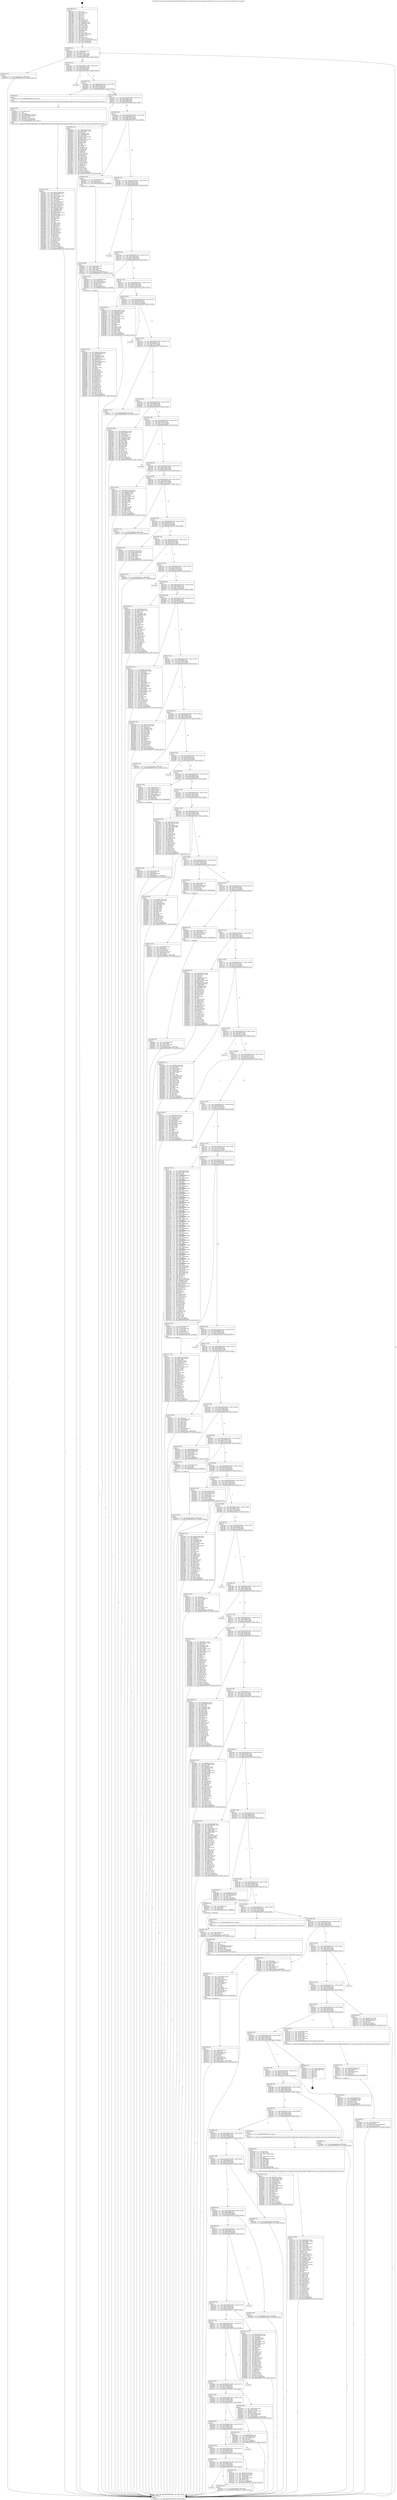 digraph "0x4018f0" {
  label = "0x4018f0 (/mnt/c/Users/mathe/Desktop/tcc/POCII/binaries/extr_linuxdrivershwtracingcoresightcoresight-tmc-etf.c_tmc_etb_get_sysfs_trace_Final-ollvm.out::main(0))"
  labelloc = "t"
  node[shape=record]

  Entry [label="",width=0.3,height=0.3,shape=circle,fillcolor=black,style=filled]
  "0x40195f" [label="{
     0x40195f [32]\l
     | [instrs]\l
     &nbsp;&nbsp;0x40195f \<+6\>: mov -0xd8(%rbp),%eax\l
     &nbsp;&nbsp;0x401965 \<+2\>: mov %eax,%ecx\l
     &nbsp;&nbsp;0x401967 \<+6\>: sub $0x842c5e75,%ecx\l
     &nbsp;&nbsp;0x40196d \<+6\>: mov %eax,-0xec(%rbp)\l
     &nbsp;&nbsp;0x401973 \<+6\>: mov %ecx,-0xf0(%rbp)\l
     &nbsp;&nbsp;0x401979 \<+6\>: je 000000000040294c \<main+0x105c\>\l
  }"]
  "0x40294c" [label="{
     0x40294c [15]\l
     | [instrs]\l
     &nbsp;&nbsp;0x40294c \<+10\>: movl $0xa2e8511,-0xd8(%rbp)\l
     &nbsp;&nbsp;0x402956 \<+5\>: jmp 000000000040371d \<main+0x1e2d\>\l
  }"]
  "0x40197f" [label="{
     0x40197f [28]\l
     | [instrs]\l
     &nbsp;&nbsp;0x40197f \<+5\>: jmp 0000000000401984 \<main+0x94\>\l
     &nbsp;&nbsp;0x401984 \<+6\>: mov -0xec(%rbp),%eax\l
     &nbsp;&nbsp;0x40198a \<+5\>: sub $0x8861f236,%eax\l
     &nbsp;&nbsp;0x40198f \<+6\>: mov %eax,-0xf4(%rbp)\l
     &nbsp;&nbsp;0x401995 \<+6\>: je 0000000000403694 \<main+0x1da4\>\l
  }"]
  Exit [label="",width=0.3,height=0.3,shape=circle,fillcolor=black,style=filled,peripheries=2]
  "0x403694" [label="{
     0x403694\l
  }", style=dashed]
  "0x40199b" [label="{
     0x40199b [28]\l
     | [instrs]\l
     &nbsp;&nbsp;0x40199b \<+5\>: jmp 00000000004019a0 \<main+0xb0\>\l
     &nbsp;&nbsp;0x4019a0 \<+6\>: mov -0xec(%rbp),%eax\l
     &nbsp;&nbsp;0x4019a6 \<+5\>: sub $0x88b727be,%eax\l
     &nbsp;&nbsp;0x4019ab \<+6\>: mov %eax,-0xf8(%rbp)\l
     &nbsp;&nbsp;0x4019b1 \<+6\>: je 0000000000402afa \<main+0x120a\>\l
  }"]
  "0x4020ef" [label="{
     0x4020ef\l
  }", style=dashed]
  "0x402afa" [label="{
     0x402afa [5]\l
     | [instrs]\l
     &nbsp;&nbsp;0x402afa \<+5\>: call 0000000000401160 \<next_i\>\l
     | [calls]\l
     &nbsp;&nbsp;0x401160 \{1\} (/mnt/c/Users/mathe/Desktop/tcc/POCII/binaries/extr_linuxdrivershwtracingcoresightcoresight-tmc-etf.c_tmc_etb_get_sysfs_trace_Final-ollvm.out::next_i)\l
  }"]
  "0x4019b7" [label="{
     0x4019b7 [28]\l
     | [instrs]\l
     &nbsp;&nbsp;0x4019b7 \<+5\>: jmp 00000000004019bc \<main+0xcc\>\l
     &nbsp;&nbsp;0x4019bc \<+6\>: mov -0xec(%rbp),%eax\l
     &nbsp;&nbsp;0x4019c2 \<+5\>: sub $0x8cebb669,%eax\l
     &nbsp;&nbsp;0x4019c7 \<+6\>: mov %eax,-0xfc(%rbp)\l
     &nbsp;&nbsp;0x4019cd \<+6\>: je 0000000000402806 \<main+0xf16\>\l
  }"]
  "0x4033a0" [label="{
     0x4033a0 [15]\l
     | [instrs]\l
     &nbsp;&nbsp;0x4033a0 \<+10\>: movl $0x4b26edff,-0xd8(%rbp)\l
     &nbsp;&nbsp;0x4033aa \<+5\>: jmp 000000000040371d \<main+0x1e2d\>\l
  }"]
  "0x402806" [label="{
     0x402806 [147]\l
     | [instrs]\l
     &nbsp;&nbsp;0x402806 \<+5\>: mov $0x3d3d555f,%eax\l
     &nbsp;&nbsp;0x40280b \<+5\>: mov $0xfa52641a,%ecx\l
     &nbsp;&nbsp;0x402810 \<+2\>: mov $0x1,%dl\l
     &nbsp;&nbsp;0x402812 \<+7\>: mov 0x40605c,%esi\l
     &nbsp;&nbsp;0x402819 \<+7\>: mov 0x406060,%edi\l
     &nbsp;&nbsp;0x402820 \<+3\>: mov %esi,%r8d\l
     &nbsp;&nbsp;0x402823 \<+7\>: sub $0x25a74c3e,%r8d\l
     &nbsp;&nbsp;0x40282a \<+4\>: sub $0x1,%r8d\l
     &nbsp;&nbsp;0x40282e \<+7\>: add $0x25a74c3e,%r8d\l
     &nbsp;&nbsp;0x402835 \<+4\>: imul %r8d,%esi\l
     &nbsp;&nbsp;0x402839 \<+3\>: and $0x1,%esi\l
     &nbsp;&nbsp;0x40283c \<+3\>: cmp $0x0,%esi\l
     &nbsp;&nbsp;0x40283f \<+4\>: sete %r9b\l
     &nbsp;&nbsp;0x402843 \<+3\>: cmp $0xa,%edi\l
     &nbsp;&nbsp;0x402846 \<+4\>: setl %r10b\l
     &nbsp;&nbsp;0x40284a \<+3\>: mov %r9b,%r11b\l
     &nbsp;&nbsp;0x40284d \<+4\>: xor $0xff,%r11b\l
     &nbsp;&nbsp;0x402851 \<+3\>: mov %r10b,%bl\l
     &nbsp;&nbsp;0x402854 \<+3\>: xor $0xff,%bl\l
     &nbsp;&nbsp;0x402857 \<+3\>: xor $0x0,%dl\l
     &nbsp;&nbsp;0x40285a \<+3\>: mov %r11b,%r14b\l
     &nbsp;&nbsp;0x40285d \<+4\>: and $0x0,%r14b\l
     &nbsp;&nbsp;0x402861 \<+3\>: and %dl,%r9b\l
     &nbsp;&nbsp;0x402864 \<+3\>: mov %bl,%r15b\l
     &nbsp;&nbsp;0x402867 \<+4\>: and $0x0,%r15b\l
     &nbsp;&nbsp;0x40286b \<+3\>: and %dl,%r10b\l
     &nbsp;&nbsp;0x40286e \<+3\>: or %r9b,%r14b\l
     &nbsp;&nbsp;0x402871 \<+3\>: or %r10b,%r15b\l
     &nbsp;&nbsp;0x402874 \<+3\>: xor %r15b,%r14b\l
     &nbsp;&nbsp;0x402877 \<+3\>: or %bl,%r11b\l
     &nbsp;&nbsp;0x40287a \<+4\>: xor $0xff,%r11b\l
     &nbsp;&nbsp;0x40287e \<+3\>: or $0x0,%dl\l
     &nbsp;&nbsp;0x402881 \<+3\>: and %dl,%r11b\l
     &nbsp;&nbsp;0x402884 \<+3\>: or %r11b,%r14b\l
     &nbsp;&nbsp;0x402887 \<+4\>: test $0x1,%r14b\l
     &nbsp;&nbsp;0x40288b \<+3\>: cmovne %ecx,%eax\l
     &nbsp;&nbsp;0x40288e \<+6\>: mov %eax,-0xd8(%rbp)\l
     &nbsp;&nbsp;0x402894 \<+5\>: jmp 000000000040371d \<main+0x1e2d\>\l
  }"]
  "0x4019d3" [label="{
     0x4019d3 [28]\l
     | [instrs]\l
     &nbsp;&nbsp;0x4019d3 \<+5\>: jmp 00000000004019d8 \<main+0xe8\>\l
     &nbsp;&nbsp;0x4019d8 \<+6\>: mov -0xec(%rbp),%eax\l
     &nbsp;&nbsp;0x4019de \<+5\>: sub $0x8f678133,%eax\l
     &nbsp;&nbsp;0x4019e3 \<+6\>: mov %eax,-0x100(%rbp)\l
     &nbsp;&nbsp;0x4019e9 \<+6\>: je 00000000004023a2 \<main+0xab2\>\l
  }"]
  "0x403278" [label="{
     0x403278 [15]\l
     | [instrs]\l
     &nbsp;&nbsp;0x403278 \<+10\>: movl $0xbc73942a,-0xd8(%rbp)\l
     &nbsp;&nbsp;0x403282 \<+5\>: jmp 000000000040371d \<main+0x1e2d\>\l
  }"]
  "0x4023a2" [label="{
     0x4023a2 [19]\l
     | [instrs]\l
     &nbsp;&nbsp;0x4023a2 \<+7\>: mov -0xc8(%rbp),%rax\l
     &nbsp;&nbsp;0x4023a9 \<+3\>: mov (%rax),%rax\l
     &nbsp;&nbsp;0x4023ac \<+4\>: mov 0x8(%rax),%rdi\l
     &nbsp;&nbsp;0x4023b0 \<+5\>: call 0000000000401060 \<atoi@plt\>\l
     | [calls]\l
     &nbsp;&nbsp;0x401060 \{1\} (unknown)\l
  }"]
  "0x4019ef" [label="{
     0x4019ef [28]\l
     | [instrs]\l
     &nbsp;&nbsp;0x4019ef \<+5\>: jmp 00000000004019f4 \<main+0x104\>\l
     &nbsp;&nbsp;0x4019f4 \<+6\>: mov -0xec(%rbp),%eax\l
     &nbsp;&nbsp;0x4019fa \<+5\>: sub $0x9055fec0,%eax\l
     &nbsp;&nbsp;0x4019ff \<+6\>: mov %eax,-0x104(%rbp)\l
     &nbsp;&nbsp;0x401a05 \<+6\>: je 00000000004034ad \<main+0x1bbd\>\l
  }"]
  "0x403197" [label="{
     0x403197 [153]\l
     | [instrs]\l
     &nbsp;&nbsp;0x403197 \<+5\>: mov $0xb1231228,%edx\l
     &nbsp;&nbsp;0x40319c \<+5\>: mov $0xd186c625,%esi\l
     &nbsp;&nbsp;0x4031a1 \<+3\>: mov $0x1,%r8b\l
     &nbsp;&nbsp;0x4031a4 \<+8\>: mov 0x40605c,%r9d\l
     &nbsp;&nbsp;0x4031ac \<+8\>: mov 0x406060,%r10d\l
     &nbsp;&nbsp;0x4031b4 \<+3\>: mov %r9d,%r11d\l
     &nbsp;&nbsp;0x4031b7 \<+7\>: add $0xb5cfc31c,%r11d\l
     &nbsp;&nbsp;0x4031be \<+4\>: sub $0x1,%r11d\l
     &nbsp;&nbsp;0x4031c2 \<+7\>: sub $0xb5cfc31c,%r11d\l
     &nbsp;&nbsp;0x4031c9 \<+4\>: imul %r11d,%r9d\l
     &nbsp;&nbsp;0x4031cd \<+4\>: and $0x1,%r9d\l
     &nbsp;&nbsp;0x4031d1 \<+4\>: cmp $0x0,%r9d\l
     &nbsp;&nbsp;0x4031d5 \<+3\>: sete %bl\l
     &nbsp;&nbsp;0x4031d8 \<+4\>: cmp $0xa,%r10d\l
     &nbsp;&nbsp;0x4031dc \<+4\>: setl %r14b\l
     &nbsp;&nbsp;0x4031e0 \<+3\>: mov %bl,%r15b\l
     &nbsp;&nbsp;0x4031e3 \<+4\>: xor $0xff,%r15b\l
     &nbsp;&nbsp;0x4031e7 \<+3\>: mov %r14b,%r12b\l
     &nbsp;&nbsp;0x4031ea \<+4\>: xor $0xff,%r12b\l
     &nbsp;&nbsp;0x4031ee \<+4\>: xor $0x0,%r8b\l
     &nbsp;&nbsp;0x4031f2 \<+3\>: mov %r15b,%r13b\l
     &nbsp;&nbsp;0x4031f5 \<+4\>: and $0x0,%r13b\l
     &nbsp;&nbsp;0x4031f9 \<+3\>: and %r8b,%bl\l
     &nbsp;&nbsp;0x4031fc \<+3\>: mov %r12b,%al\l
     &nbsp;&nbsp;0x4031ff \<+2\>: and $0x0,%al\l
     &nbsp;&nbsp;0x403201 \<+3\>: and %r8b,%r14b\l
     &nbsp;&nbsp;0x403204 \<+3\>: or %bl,%r13b\l
     &nbsp;&nbsp;0x403207 \<+3\>: or %r14b,%al\l
     &nbsp;&nbsp;0x40320a \<+3\>: xor %al,%r13b\l
     &nbsp;&nbsp;0x40320d \<+3\>: or %r12b,%r15b\l
     &nbsp;&nbsp;0x403210 \<+4\>: xor $0xff,%r15b\l
     &nbsp;&nbsp;0x403214 \<+4\>: or $0x0,%r8b\l
     &nbsp;&nbsp;0x403218 \<+3\>: and %r8b,%r15b\l
     &nbsp;&nbsp;0x40321b \<+3\>: or %r15b,%r13b\l
     &nbsp;&nbsp;0x40321e \<+4\>: test $0x1,%r13b\l
     &nbsp;&nbsp;0x403222 \<+3\>: cmovne %esi,%edx\l
     &nbsp;&nbsp;0x403225 \<+6\>: mov %edx,-0xd8(%rbp)\l
     &nbsp;&nbsp;0x40322b \<+5\>: jmp 000000000040371d \<main+0x1e2d\>\l
  }"]
  "0x4034ad" [label="{
     0x4034ad\l
  }", style=dashed]
  "0x401a0b" [label="{
     0x401a0b [28]\l
     | [instrs]\l
     &nbsp;&nbsp;0x401a0b \<+5\>: jmp 0000000000401a10 \<main+0x120\>\l
     &nbsp;&nbsp;0x401a10 \<+6\>: mov -0xec(%rbp),%eax\l
     &nbsp;&nbsp;0x401a16 \<+5\>: sub $0x97f1d5b3,%eax\l
     &nbsp;&nbsp;0x401a1b \<+6\>: mov %eax,-0x108(%rbp)\l
     &nbsp;&nbsp;0x401a21 \<+6\>: je 0000000000402f22 \<main+0x1632\>\l
  }"]
  "0x40301f" [label="{
     0x40301f [25]\l
     | [instrs]\l
     &nbsp;&nbsp;0x40301f \<+4\>: mov -0x48(%rbp),%rax\l
     &nbsp;&nbsp;0x403023 \<+6\>: movl $0x0,(%rax)\l
     &nbsp;&nbsp;0x403029 \<+10\>: movl $0xca2181fc,-0xd8(%rbp)\l
     &nbsp;&nbsp;0x403033 \<+5\>: jmp 000000000040371d \<main+0x1e2d\>\l
  }"]
  "0x402f22" [label="{
     0x402f22 [33]\l
     | [instrs]\l
     &nbsp;&nbsp;0x402f22 \<+7\>: mov -0xa0(%rbp),%rax\l
     &nbsp;&nbsp;0x402f29 \<+3\>: mov (%rax),%rax\l
     &nbsp;&nbsp;0x402f2c \<+4\>: mov -0x50(%rbp),%rcx\l
     &nbsp;&nbsp;0x402f30 \<+3\>: movslq (%rcx),%rcx\l
     &nbsp;&nbsp;0x402f33 \<+4\>: shl $0x4,%rcx\l
     &nbsp;&nbsp;0x402f37 \<+3\>: add %rcx,%rax\l
     &nbsp;&nbsp;0x402f3a \<+4\>: mov 0x8(%rax),%rdi\l
     &nbsp;&nbsp;0x402f3e \<+5\>: call 0000000000401030 \<free@plt\>\l
     | [calls]\l
     &nbsp;&nbsp;0x401030 \{1\} (unknown)\l
  }"]
  "0x401a27" [label="{
     0x401a27 [28]\l
     | [instrs]\l
     &nbsp;&nbsp;0x401a27 \<+5\>: jmp 0000000000401a2c \<main+0x13c\>\l
     &nbsp;&nbsp;0x401a2c \<+6\>: mov -0xec(%rbp),%eax\l
     &nbsp;&nbsp;0x401a32 \<+5\>: sub $0x99e14cbd,%eax\l
     &nbsp;&nbsp;0x401a37 \<+6\>: mov %eax,-0x10c(%rbp)\l
     &nbsp;&nbsp;0x401a3d \<+6\>: je 0000000000402d16 \<main+0x1426\>\l
  }"]
  "0x402f43" [label="{
     0x402f43 [153]\l
     | [instrs]\l
     &nbsp;&nbsp;0x402f43 \<+5\>: mov $0xba971824,%edx\l
     &nbsp;&nbsp;0x402f48 \<+5\>: mov $0x65653f6e,%esi\l
     &nbsp;&nbsp;0x402f4d \<+3\>: mov $0x1,%r8b\l
     &nbsp;&nbsp;0x402f50 \<+8\>: mov 0x40605c,%r9d\l
     &nbsp;&nbsp;0x402f58 \<+8\>: mov 0x406060,%r10d\l
     &nbsp;&nbsp;0x402f60 \<+3\>: mov %r9d,%r11d\l
     &nbsp;&nbsp;0x402f63 \<+7\>: add $0xf95c90cd,%r11d\l
     &nbsp;&nbsp;0x402f6a \<+4\>: sub $0x1,%r11d\l
     &nbsp;&nbsp;0x402f6e \<+7\>: sub $0xf95c90cd,%r11d\l
     &nbsp;&nbsp;0x402f75 \<+4\>: imul %r11d,%r9d\l
     &nbsp;&nbsp;0x402f79 \<+4\>: and $0x1,%r9d\l
     &nbsp;&nbsp;0x402f7d \<+4\>: cmp $0x0,%r9d\l
     &nbsp;&nbsp;0x402f81 \<+3\>: sete %bl\l
     &nbsp;&nbsp;0x402f84 \<+4\>: cmp $0xa,%r10d\l
     &nbsp;&nbsp;0x402f88 \<+4\>: setl %r14b\l
     &nbsp;&nbsp;0x402f8c \<+3\>: mov %bl,%r15b\l
     &nbsp;&nbsp;0x402f8f \<+4\>: xor $0xff,%r15b\l
     &nbsp;&nbsp;0x402f93 \<+3\>: mov %r14b,%r12b\l
     &nbsp;&nbsp;0x402f96 \<+4\>: xor $0xff,%r12b\l
     &nbsp;&nbsp;0x402f9a \<+4\>: xor $0x1,%r8b\l
     &nbsp;&nbsp;0x402f9e \<+3\>: mov %r15b,%r13b\l
     &nbsp;&nbsp;0x402fa1 \<+4\>: and $0xff,%r13b\l
     &nbsp;&nbsp;0x402fa5 \<+3\>: and %r8b,%bl\l
     &nbsp;&nbsp;0x402fa8 \<+3\>: mov %r12b,%al\l
     &nbsp;&nbsp;0x402fab \<+2\>: and $0xff,%al\l
     &nbsp;&nbsp;0x402fad \<+3\>: and %r8b,%r14b\l
     &nbsp;&nbsp;0x402fb0 \<+3\>: or %bl,%r13b\l
     &nbsp;&nbsp;0x402fb3 \<+3\>: or %r14b,%al\l
     &nbsp;&nbsp;0x402fb6 \<+3\>: xor %al,%r13b\l
     &nbsp;&nbsp;0x402fb9 \<+3\>: or %r12b,%r15b\l
     &nbsp;&nbsp;0x402fbc \<+4\>: xor $0xff,%r15b\l
     &nbsp;&nbsp;0x402fc0 \<+4\>: or $0x1,%r8b\l
     &nbsp;&nbsp;0x402fc4 \<+3\>: and %r8b,%r15b\l
     &nbsp;&nbsp;0x402fc7 \<+3\>: or %r15b,%r13b\l
     &nbsp;&nbsp;0x402fca \<+4\>: test $0x1,%r13b\l
     &nbsp;&nbsp;0x402fce \<+3\>: cmovne %esi,%edx\l
     &nbsp;&nbsp;0x402fd1 \<+6\>: mov %edx,-0xd8(%rbp)\l
     &nbsp;&nbsp;0x402fd7 \<+5\>: jmp 000000000040371d \<main+0x1e2d\>\l
  }"]
  "0x402d16" [label="{
     0x402d16 [91]\l
     | [instrs]\l
     &nbsp;&nbsp;0x402d16 \<+5\>: mov $0x7adcdbf7,%eax\l
     &nbsp;&nbsp;0x402d1b \<+5\>: mov $0x6ec4ac85,%ecx\l
     &nbsp;&nbsp;0x402d20 \<+7\>: mov 0x40605c,%edx\l
     &nbsp;&nbsp;0x402d27 \<+7\>: mov 0x406060,%esi\l
     &nbsp;&nbsp;0x402d2e \<+2\>: mov %edx,%edi\l
     &nbsp;&nbsp;0x402d30 \<+6\>: add $0x8001eecc,%edi\l
     &nbsp;&nbsp;0x402d36 \<+3\>: sub $0x1,%edi\l
     &nbsp;&nbsp;0x402d39 \<+6\>: sub $0x8001eecc,%edi\l
     &nbsp;&nbsp;0x402d3f \<+3\>: imul %edi,%edx\l
     &nbsp;&nbsp;0x402d42 \<+3\>: and $0x1,%edx\l
     &nbsp;&nbsp;0x402d45 \<+3\>: cmp $0x0,%edx\l
     &nbsp;&nbsp;0x402d48 \<+4\>: sete %r8b\l
     &nbsp;&nbsp;0x402d4c \<+3\>: cmp $0xa,%esi\l
     &nbsp;&nbsp;0x402d4f \<+4\>: setl %r9b\l
     &nbsp;&nbsp;0x402d53 \<+3\>: mov %r8b,%r10b\l
     &nbsp;&nbsp;0x402d56 \<+3\>: and %r9b,%r10b\l
     &nbsp;&nbsp;0x402d59 \<+3\>: xor %r9b,%r8b\l
     &nbsp;&nbsp;0x402d5c \<+3\>: or %r8b,%r10b\l
     &nbsp;&nbsp;0x402d5f \<+4\>: test $0x1,%r10b\l
     &nbsp;&nbsp;0x402d63 \<+3\>: cmovne %ecx,%eax\l
     &nbsp;&nbsp;0x402d66 \<+6\>: mov %eax,-0xd8(%rbp)\l
     &nbsp;&nbsp;0x402d6c \<+5\>: jmp 000000000040371d \<main+0x1e2d\>\l
  }"]
  "0x401a43" [label="{
     0x401a43 [28]\l
     | [instrs]\l
     &nbsp;&nbsp;0x401a43 \<+5\>: jmp 0000000000401a48 \<main+0x158\>\l
     &nbsp;&nbsp;0x401a48 \<+6\>: mov -0xec(%rbp),%eax\l
     &nbsp;&nbsp;0x401a4e \<+5\>: sub $0x9d0cac23,%eax\l
     &nbsp;&nbsp;0x401a53 \<+6\>: mov %eax,-0x110(%rbp)\l
     &nbsp;&nbsp;0x401a59 \<+6\>: je 0000000000403296 \<main+0x19a6\>\l
  }"]
  "0x402e86" [label="{
     0x402e86 [31]\l
     | [instrs]\l
     &nbsp;&nbsp;0x402e86 \<+4\>: mov -0x50(%rbp),%rcx\l
     &nbsp;&nbsp;0x402e8a \<+6\>: movl $0x0,(%rcx)\l
     &nbsp;&nbsp;0x402e90 \<+10\>: movl $0x24794e06,-0xd8(%rbp)\l
     &nbsp;&nbsp;0x402e9a \<+6\>: mov %eax,-0x214(%rbp)\l
     &nbsp;&nbsp;0x402ea0 \<+5\>: jmp 000000000040371d \<main+0x1e2d\>\l
  }"]
  "0x403296" [label="{
     0x403296\l
  }", style=dashed]
  "0x401a5f" [label="{
     0x401a5f [28]\l
     | [instrs]\l
     &nbsp;&nbsp;0x401a5f \<+5\>: jmp 0000000000401a64 \<main+0x174\>\l
     &nbsp;&nbsp;0x401a64 \<+6\>: mov -0xec(%rbp),%eax\l
     &nbsp;&nbsp;0x401a6a \<+5\>: sub $0xaef6be97,%eax\l
     &nbsp;&nbsp;0x401a6f \<+6\>: mov %eax,-0x114(%rbp)\l
     &nbsp;&nbsp;0x401a75 \<+6\>: je 00000000004027f7 \<main+0xf07\>\l
  }"]
  "0x402e67" [label="{
     0x402e67 [31]\l
     | [instrs]\l
     &nbsp;&nbsp;0x402e67 \<+10\>: movabs $0x4040b6,%rdi\l
     &nbsp;&nbsp;0x402e71 \<+4\>: mov -0x58(%rbp),%rcx\l
     &nbsp;&nbsp;0x402e75 \<+3\>: mov %rax,(%rcx)\l
     &nbsp;&nbsp;0x402e78 \<+4\>: mov -0x58(%rbp),%rax\l
     &nbsp;&nbsp;0x402e7c \<+3\>: mov (%rax),%rsi\l
     &nbsp;&nbsp;0x402e7f \<+2\>: mov $0x0,%al\l
     &nbsp;&nbsp;0x402e81 \<+5\>: call 0000000000401040 \<printf@plt\>\l
     | [calls]\l
     &nbsp;&nbsp;0x401040 \{1\} (unknown)\l
  }"]
  "0x4027f7" [label="{
     0x4027f7 [15]\l
     | [instrs]\l
     &nbsp;&nbsp;0x4027f7 \<+10\>: movl $0x8cebb669,-0xd8(%rbp)\l
     &nbsp;&nbsp;0x402801 \<+5\>: jmp 000000000040371d \<main+0x1e2d\>\l
  }"]
  "0x401a7b" [label="{
     0x401a7b [28]\l
     | [instrs]\l
     &nbsp;&nbsp;0x401a7b \<+5\>: jmp 0000000000401a80 \<main+0x190\>\l
     &nbsp;&nbsp;0x401a80 \<+6\>: mov -0xec(%rbp),%eax\l
     &nbsp;&nbsp;0x401a86 \<+5\>: sub $0xb0554d8d,%eax\l
     &nbsp;&nbsp;0x401a8b \<+6\>: mov %eax,-0x118(%rbp)\l
     &nbsp;&nbsp;0x401a91 \<+6\>: je 0000000000403438 \<main+0x1b48\>\l
  }"]
  "0x402b27" [label="{
     0x402b27 [191]\l
     | [instrs]\l
     &nbsp;&nbsp;0x402b27 \<+5\>: mov $0x33072e99,%ecx\l
     &nbsp;&nbsp;0x402b2c \<+5\>: mov $0x6ade8fef,%edx\l
     &nbsp;&nbsp;0x402b31 \<+3\>: mov $0x1,%sil\l
     &nbsp;&nbsp;0x402b34 \<+6\>: mov -0x210(%rbp),%edi\l
     &nbsp;&nbsp;0x402b3a \<+3\>: imul %eax,%edi\l
     &nbsp;&nbsp;0x402b3d \<+3\>: mov %dil,%r8b\l
     &nbsp;&nbsp;0x402b40 \<+4\>: mov -0x78(%rbp),%r9\l
     &nbsp;&nbsp;0x402b44 \<+3\>: mov (%r9),%r9\l
     &nbsp;&nbsp;0x402b47 \<+4\>: mov -0x70(%rbp),%r10\l
     &nbsp;&nbsp;0x402b4b \<+3\>: movslq (%r10),%r10\l
     &nbsp;&nbsp;0x402b4e \<+4\>: mov (%r9,%r10,8),%r9\l
     &nbsp;&nbsp;0x402b52 \<+4\>: mov -0x60(%rbp),%r10\l
     &nbsp;&nbsp;0x402b56 \<+3\>: movslq (%r10),%r10\l
     &nbsp;&nbsp;0x402b59 \<+4\>: mov %r8b,(%r9,%r10,1)\l
     &nbsp;&nbsp;0x402b5d \<+7\>: mov 0x40605c,%eax\l
     &nbsp;&nbsp;0x402b64 \<+7\>: mov 0x406060,%edi\l
     &nbsp;&nbsp;0x402b6b \<+3\>: mov %eax,%r11d\l
     &nbsp;&nbsp;0x402b6e \<+7\>: add $0xbb252bea,%r11d\l
     &nbsp;&nbsp;0x402b75 \<+4\>: sub $0x1,%r11d\l
     &nbsp;&nbsp;0x402b79 \<+7\>: sub $0xbb252bea,%r11d\l
     &nbsp;&nbsp;0x402b80 \<+4\>: imul %r11d,%eax\l
     &nbsp;&nbsp;0x402b84 \<+3\>: and $0x1,%eax\l
     &nbsp;&nbsp;0x402b87 \<+3\>: cmp $0x0,%eax\l
     &nbsp;&nbsp;0x402b8a \<+4\>: sete %r8b\l
     &nbsp;&nbsp;0x402b8e \<+3\>: cmp $0xa,%edi\l
     &nbsp;&nbsp;0x402b91 \<+3\>: setl %bl\l
     &nbsp;&nbsp;0x402b94 \<+3\>: mov %r8b,%r14b\l
     &nbsp;&nbsp;0x402b97 \<+4\>: xor $0xff,%r14b\l
     &nbsp;&nbsp;0x402b9b \<+3\>: mov %bl,%r15b\l
     &nbsp;&nbsp;0x402b9e \<+4\>: xor $0xff,%r15b\l
     &nbsp;&nbsp;0x402ba2 \<+4\>: xor $0x0,%sil\l
     &nbsp;&nbsp;0x402ba6 \<+3\>: mov %r14b,%r12b\l
     &nbsp;&nbsp;0x402ba9 \<+4\>: and $0x0,%r12b\l
     &nbsp;&nbsp;0x402bad \<+3\>: and %sil,%r8b\l
     &nbsp;&nbsp;0x402bb0 \<+3\>: mov %r15b,%r13b\l
     &nbsp;&nbsp;0x402bb3 \<+4\>: and $0x0,%r13b\l
     &nbsp;&nbsp;0x402bb7 \<+3\>: and %sil,%bl\l
     &nbsp;&nbsp;0x402bba \<+3\>: or %r8b,%r12b\l
     &nbsp;&nbsp;0x402bbd \<+3\>: or %bl,%r13b\l
     &nbsp;&nbsp;0x402bc0 \<+3\>: xor %r13b,%r12b\l
     &nbsp;&nbsp;0x402bc3 \<+3\>: or %r15b,%r14b\l
     &nbsp;&nbsp;0x402bc6 \<+4\>: xor $0xff,%r14b\l
     &nbsp;&nbsp;0x402bca \<+4\>: or $0x0,%sil\l
     &nbsp;&nbsp;0x402bce \<+3\>: and %sil,%r14b\l
     &nbsp;&nbsp;0x402bd1 \<+3\>: or %r14b,%r12b\l
     &nbsp;&nbsp;0x402bd4 \<+4\>: test $0x1,%r12b\l
     &nbsp;&nbsp;0x402bd8 \<+3\>: cmovne %edx,%ecx\l
     &nbsp;&nbsp;0x402bdb \<+6\>: mov %ecx,-0xd8(%rbp)\l
     &nbsp;&nbsp;0x402be1 \<+5\>: jmp 000000000040371d \<main+0x1e2d\>\l
  }"]
  "0x403438" [label="{
     0x403438 [99]\l
     | [instrs]\l
     &nbsp;&nbsp;0x403438 \<+5\>: mov $0x5ab4e2c5,%eax\l
     &nbsp;&nbsp;0x40343d \<+5\>: mov $0x62f1c9f0,%ecx\l
     &nbsp;&nbsp;0x403442 \<+2\>: xor %edx,%edx\l
     &nbsp;&nbsp;0x403444 \<+7\>: mov -0xd0(%rbp),%rsi\l
     &nbsp;&nbsp;0x40344b \<+2\>: mov (%rsi),%edi\l
     &nbsp;&nbsp;0x40344d \<+3\>: mov %edi,-0x2c(%rbp)\l
     &nbsp;&nbsp;0x403450 \<+7\>: mov 0x40605c,%edi\l
     &nbsp;&nbsp;0x403457 \<+8\>: mov 0x406060,%r8d\l
     &nbsp;&nbsp;0x40345f \<+3\>: sub $0x1,%edx\l
     &nbsp;&nbsp;0x403462 \<+3\>: mov %edi,%r9d\l
     &nbsp;&nbsp;0x403465 \<+3\>: add %edx,%r9d\l
     &nbsp;&nbsp;0x403468 \<+4\>: imul %r9d,%edi\l
     &nbsp;&nbsp;0x40346c \<+3\>: and $0x1,%edi\l
     &nbsp;&nbsp;0x40346f \<+3\>: cmp $0x0,%edi\l
     &nbsp;&nbsp;0x403472 \<+4\>: sete %r10b\l
     &nbsp;&nbsp;0x403476 \<+4\>: cmp $0xa,%r8d\l
     &nbsp;&nbsp;0x40347a \<+4\>: setl %r11b\l
     &nbsp;&nbsp;0x40347e \<+3\>: mov %r10b,%bl\l
     &nbsp;&nbsp;0x403481 \<+3\>: and %r11b,%bl\l
     &nbsp;&nbsp;0x403484 \<+3\>: xor %r11b,%r10b\l
     &nbsp;&nbsp;0x403487 \<+3\>: or %r10b,%bl\l
     &nbsp;&nbsp;0x40348a \<+3\>: test $0x1,%bl\l
     &nbsp;&nbsp;0x40348d \<+3\>: cmovne %ecx,%eax\l
     &nbsp;&nbsp;0x403490 \<+6\>: mov %eax,-0xd8(%rbp)\l
     &nbsp;&nbsp;0x403496 \<+5\>: jmp 000000000040371d \<main+0x1e2d\>\l
  }"]
  "0x401a97" [label="{
     0x401a97 [28]\l
     | [instrs]\l
     &nbsp;&nbsp;0x401a97 \<+5\>: jmp 0000000000401a9c \<main+0x1ac\>\l
     &nbsp;&nbsp;0x401a9c \<+6\>: mov -0xec(%rbp),%eax\l
     &nbsp;&nbsp;0x401aa2 \<+5\>: sub $0xb1231228,%eax\l
     &nbsp;&nbsp;0x401aa7 \<+6\>: mov %eax,-0x11c(%rbp)\l
     &nbsp;&nbsp;0x401aad \<+6\>: je 00000000004036b9 \<main+0x1dc9\>\l
  }"]
  "0x402aff" [label="{
     0x402aff [40]\l
     | [instrs]\l
     &nbsp;&nbsp;0x402aff \<+5\>: mov $0x2,%ecx\l
     &nbsp;&nbsp;0x402b04 \<+1\>: cltd\l
     &nbsp;&nbsp;0x402b05 \<+2\>: idiv %ecx\l
     &nbsp;&nbsp;0x402b07 \<+6\>: imul $0xfffffffe,%edx,%ecx\l
     &nbsp;&nbsp;0x402b0d \<+6\>: sub $0x722c433e,%ecx\l
     &nbsp;&nbsp;0x402b13 \<+3\>: add $0x1,%ecx\l
     &nbsp;&nbsp;0x402b16 \<+6\>: add $0x722c433e,%ecx\l
     &nbsp;&nbsp;0x402b1c \<+6\>: mov %ecx,-0x210(%rbp)\l
     &nbsp;&nbsp;0x402b22 \<+5\>: call 0000000000401160 \<next_i\>\l
     | [calls]\l
     &nbsp;&nbsp;0x401160 \{1\} (/mnt/c/Users/mathe/Desktop/tcc/POCII/binaries/extr_linuxdrivershwtracingcoresightcoresight-tmc-etf.c_tmc_etb_get_sysfs_trace_Final-ollvm.out::next_i)\l
  }"]
  "0x4036b9" [label="{
     0x4036b9\l
  }", style=dashed]
  "0x401ab3" [label="{
     0x401ab3 [28]\l
     | [instrs]\l
     &nbsp;&nbsp;0x401ab3 \<+5\>: jmp 0000000000401ab8 \<main+0x1c8\>\l
     &nbsp;&nbsp;0x401ab8 \<+6\>: mov -0xec(%rbp),%eax\l
     &nbsp;&nbsp;0x401abe \<+5\>: sub $0xb4455942,%eax\l
     &nbsp;&nbsp;0x401ac3 \<+6\>: mov %eax,-0x120(%rbp)\l
     &nbsp;&nbsp;0x401ac9 \<+6\>: je 000000000040311b \<main+0x182b\>\l
  }"]
  "0x4020d3" [label="{
     0x4020d3 [28]\l
     | [instrs]\l
     &nbsp;&nbsp;0x4020d3 \<+5\>: jmp 00000000004020d8 \<main+0x7e8\>\l
     &nbsp;&nbsp;0x4020d8 \<+6\>: mov -0xec(%rbp),%eax\l
     &nbsp;&nbsp;0x4020de \<+5\>: sub $0x7ea51eae,%eax\l
     &nbsp;&nbsp;0x4020e3 \<+6\>: mov %eax,-0x200(%rbp)\l
     &nbsp;&nbsp;0x4020e9 \<+6\>: je 00000000004033a0 \<main+0x1ab0\>\l
  }"]
  "0x40311b" [label="{
     0x40311b [91]\l
     | [instrs]\l
     &nbsp;&nbsp;0x40311b \<+5\>: mov $0xb1231228,%eax\l
     &nbsp;&nbsp;0x403120 \<+5\>: mov $0x19249386,%ecx\l
     &nbsp;&nbsp;0x403125 \<+7\>: mov 0x40605c,%edx\l
     &nbsp;&nbsp;0x40312c \<+7\>: mov 0x406060,%esi\l
     &nbsp;&nbsp;0x403133 \<+2\>: mov %edx,%edi\l
     &nbsp;&nbsp;0x403135 \<+6\>: add $0x5c249844,%edi\l
     &nbsp;&nbsp;0x40313b \<+3\>: sub $0x1,%edi\l
     &nbsp;&nbsp;0x40313e \<+6\>: sub $0x5c249844,%edi\l
     &nbsp;&nbsp;0x403144 \<+3\>: imul %edi,%edx\l
     &nbsp;&nbsp;0x403147 \<+3\>: and $0x1,%edx\l
     &nbsp;&nbsp;0x40314a \<+3\>: cmp $0x0,%edx\l
     &nbsp;&nbsp;0x40314d \<+4\>: sete %r8b\l
     &nbsp;&nbsp;0x403151 \<+3\>: cmp $0xa,%esi\l
     &nbsp;&nbsp;0x403154 \<+4\>: setl %r9b\l
     &nbsp;&nbsp;0x403158 \<+3\>: mov %r8b,%r10b\l
     &nbsp;&nbsp;0x40315b \<+3\>: and %r9b,%r10b\l
     &nbsp;&nbsp;0x40315e \<+3\>: xor %r9b,%r8b\l
     &nbsp;&nbsp;0x403161 \<+3\>: or %r8b,%r10b\l
     &nbsp;&nbsp;0x403164 \<+4\>: test $0x1,%r10b\l
     &nbsp;&nbsp;0x403168 \<+3\>: cmovne %ecx,%eax\l
     &nbsp;&nbsp;0x40316b \<+6\>: mov %eax,-0xd8(%rbp)\l
     &nbsp;&nbsp;0x403171 \<+5\>: jmp 000000000040371d \<main+0x1e2d\>\l
  }"]
  "0x401acf" [label="{
     0x401acf [28]\l
     | [instrs]\l
     &nbsp;&nbsp;0x401acf \<+5\>: jmp 0000000000401ad4 \<main+0x1e4\>\l
     &nbsp;&nbsp;0x401ad4 \<+6\>: mov -0xec(%rbp),%eax\l
     &nbsp;&nbsp;0x401ada \<+5\>: sub $0xb53247d7,%eax\l
     &nbsp;&nbsp;0x401adf \<+6\>: mov %eax,-0x124(%rbp)\l
     &nbsp;&nbsp;0x401ae5 \<+6\>: je 0000000000402d07 \<main+0x1417\>\l
  }"]
  "0x402a43" [label="{
     0x402a43 [36]\l
     | [instrs]\l
     &nbsp;&nbsp;0x402a43 \<+5\>: mov $0x99e14cbd,%eax\l
     &nbsp;&nbsp;0x402a48 \<+5\>: mov $0x2b313aad,%ecx\l
     &nbsp;&nbsp;0x402a4d \<+4\>: mov -0x60(%rbp),%rdx\l
     &nbsp;&nbsp;0x402a51 \<+2\>: mov (%rdx),%esi\l
     &nbsp;&nbsp;0x402a53 \<+4\>: mov -0x68(%rbp),%rdx\l
     &nbsp;&nbsp;0x402a57 \<+2\>: cmp (%rdx),%esi\l
     &nbsp;&nbsp;0x402a59 \<+3\>: cmovl %ecx,%eax\l
     &nbsp;&nbsp;0x402a5c \<+6\>: mov %eax,-0xd8(%rbp)\l
     &nbsp;&nbsp;0x402a62 \<+5\>: jmp 000000000040371d \<main+0x1e2d\>\l
  }"]
  "0x402d07" [label="{
     0x402d07 [15]\l
     | [instrs]\l
     &nbsp;&nbsp;0x402d07 \<+10\>: movl $0x7d6f907b,-0xd8(%rbp)\l
     &nbsp;&nbsp;0x402d11 \<+5\>: jmp 000000000040371d \<main+0x1e2d\>\l
  }"]
  "0x401aeb" [label="{
     0x401aeb [28]\l
     | [instrs]\l
     &nbsp;&nbsp;0x401aeb \<+5\>: jmp 0000000000401af0 \<main+0x200\>\l
     &nbsp;&nbsp;0x401af0 \<+6\>: mov -0xec(%rbp),%eax\l
     &nbsp;&nbsp;0x401af6 \<+5\>: sub $0xb6832c56,%eax\l
     &nbsp;&nbsp;0x401afb \<+6\>: mov %eax,-0x128(%rbp)\l
     &nbsp;&nbsp;0x401b01 \<+6\>: je 000000000040245c \<main+0xb6c\>\l
  }"]
  "0x4020b7" [label="{
     0x4020b7 [28]\l
     | [instrs]\l
     &nbsp;&nbsp;0x4020b7 \<+5\>: jmp 00000000004020bc \<main+0x7cc\>\l
     &nbsp;&nbsp;0x4020bc \<+6\>: mov -0xec(%rbp),%eax\l
     &nbsp;&nbsp;0x4020c2 \<+5\>: sub $0x7d6f907b,%eax\l
     &nbsp;&nbsp;0x4020c7 \<+6\>: mov %eax,-0x1fc(%rbp)\l
     &nbsp;&nbsp;0x4020cd \<+6\>: je 0000000000402a43 \<main+0x1153\>\l
  }"]
  "0x40245c" [label="{
     0x40245c [42]\l
     | [instrs]\l
     &nbsp;&nbsp;0x40245c \<+5\>: mov $0xf7547c6c,%eax\l
     &nbsp;&nbsp;0x402461 \<+5\>: mov $0x58147929,%ecx\l
     &nbsp;&nbsp;0x402466 \<+7\>: mov -0x98(%rbp),%rdx\l
     &nbsp;&nbsp;0x40246d \<+2\>: mov (%rdx),%esi\l
     &nbsp;&nbsp;0x40246f \<+7\>: mov -0xa8(%rbp),%rdx\l
     &nbsp;&nbsp;0x402476 \<+2\>: cmp (%rdx),%esi\l
     &nbsp;&nbsp;0x402478 \<+3\>: cmovl %ecx,%eax\l
     &nbsp;&nbsp;0x40247b \<+6\>: mov %eax,-0xd8(%rbp)\l
     &nbsp;&nbsp;0x402481 \<+5\>: jmp 000000000040371d \<main+0x1e2d\>\l
  }"]
  "0x401b07" [label="{
     0x401b07 [28]\l
     | [instrs]\l
     &nbsp;&nbsp;0x401b07 \<+5\>: jmp 0000000000401b0c \<main+0x21c\>\l
     &nbsp;&nbsp;0x401b0c \<+6\>: mov -0xec(%rbp),%eax\l
     &nbsp;&nbsp;0x401b12 \<+5\>: sub $0xb834c232,%eax\l
     &nbsp;&nbsp;0x401b17 \<+6\>: mov %eax,-0x12c(%rbp)\l
     &nbsp;&nbsp;0x401b1d \<+6\>: je 0000000000402e04 \<main+0x1514\>\l
  }"]
  "0x403655" [label="{
     0x403655\l
  }", style=dashed]
  "0x402e04" [label="{
     0x402e04 [15]\l
     | [instrs]\l
     &nbsp;&nbsp;0x402e04 \<+10\>: movl $0x2c616ec1,-0xd8(%rbp)\l
     &nbsp;&nbsp;0x402e0e \<+5\>: jmp 000000000040371d \<main+0x1e2d\>\l
  }"]
  "0x401b23" [label="{
     0x401b23 [28]\l
     | [instrs]\l
     &nbsp;&nbsp;0x401b23 \<+5\>: jmp 0000000000401b28 \<main+0x238\>\l
     &nbsp;&nbsp;0x401b28 \<+6\>: mov -0xec(%rbp),%eax\l
     &nbsp;&nbsp;0x401b2e \<+5\>: sub $0xba971824,%eax\l
     &nbsp;&nbsp;0x401b33 \<+6\>: mov %eax,-0x130(%rbp)\l
     &nbsp;&nbsp;0x401b39 \<+6\>: je 0000000000403664 \<main+0x1d74\>\l
  }"]
  "0x402a18" [label="{
     0x402a18 [43]\l
     | [instrs]\l
     &nbsp;&nbsp;0x402a18 \<+4\>: mov -0x78(%rbp),%rdi\l
     &nbsp;&nbsp;0x402a1c \<+3\>: mov (%rdi),%rdi\l
     &nbsp;&nbsp;0x402a1f \<+4\>: mov -0x70(%rbp),%rcx\l
     &nbsp;&nbsp;0x402a23 \<+3\>: movslq (%rcx),%rcx\l
     &nbsp;&nbsp;0x402a26 \<+4\>: mov %rax,(%rdi,%rcx,8)\l
     &nbsp;&nbsp;0x402a2a \<+4\>: mov -0x60(%rbp),%rax\l
     &nbsp;&nbsp;0x402a2e \<+6\>: movl $0x0,(%rax)\l
     &nbsp;&nbsp;0x402a34 \<+10\>: movl $0x7d6f907b,-0xd8(%rbp)\l
     &nbsp;&nbsp;0x402a3e \<+5\>: jmp 000000000040371d \<main+0x1e2d\>\l
  }"]
  "0x403664" [label="{
     0x403664\l
  }", style=dashed]
  "0x401b3f" [label="{
     0x401b3f [28]\l
     | [instrs]\l
     &nbsp;&nbsp;0x401b3f \<+5\>: jmp 0000000000401b44 \<main+0x254\>\l
     &nbsp;&nbsp;0x401b44 \<+6\>: mov -0xec(%rbp),%eax\l
     &nbsp;&nbsp;0x401b4a \<+5\>: sub $0xbc73942a,%eax\l
     &nbsp;&nbsp;0x401b4f \<+6\>: mov %eax,-0x134(%rbp)\l
     &nbsp;&nbsp;0x401b55 \<+6\>: je 00000000004032aa \<main+0x19ba\>\l
  }"]
  "0x4029b7" [label="{
     0x4029b7 [32]\l
     | [instrs]\l
     &nbsp;&nbsp;0x4029b7 \<+4\>: mov -0x78(%rbp),%rdi\l
     &nbsp;&nbsp;0x4029bb \<+3\>: mov %rax,(%rdi)\l
     &nbsp;&nbsp;0x4029be \<+4\>: mov -0x70(%rbp),%rax\l
     &nbsp;&nbsp;0x4029c2 \<+6\>: movl $0x0,(%rax)\l
     &nbsp;&nbsp;0x4029c8 \<+10\>: movl $0x2a613aa9,-0xd8(%rbp)\l
     &nbsp;&nbsp;0x4029d2 \<+5\>: jmp 000000000040371d \<main+0x1e2d\>\l
  }"]
  "0x4032aa" [label="{
     0x4032aa [137]\l
     | [instrs]\l
     &nbsp;&nbsp;0x4032aa \<+5\>: mov $0xff7b355,%eax\l
     &nbsp;&nbsp;0x4032af \<+5\>: mov $0x6707dbbc,%ecx\l
     &nbsp;&nbsp;0x4032b4 \<+2\>: mov $0x1,%dl\l
     &nbsp;&nbsp;0x4032b6 \<+2\>: xor %esi,%esi\l
     &nbsp;&nbsp;0x4032b8 \<+7\>: mov 0x40605c,%edi\l
     &nbsp;&nbsp;0x4032bf \<+8\>: mov 0x406060,%r8d\l
     &nbsp;&nbsp;0x4032c7 \<+3\>: sub $0x1,%esi\l
     &nbsp;&nbsp;0x4032ca \<+3\>: mov %edi,%r9d\l
     &nbsp;&nbsp;0x4032cd \<+3\>: add %esi,%r9d\l
     &nbsp;&nbsp;0x4032d0 \<+4\>: imul %r9d,%edi\l
     &nbsp;&nbsp;0x4032d4 \<+3\>: and $0x1,%edi\l
     &nbsp;&nbsp;0x4032d7 \<+3\>: cmp $0x0,%edi\l
     &nbsp;&nbsp;0x4032da \<+4\>: sete %r10b\l
     &nbsp;&nbsp;0x4032de \<+4\>: cmp $0xa,%r8d\l
     &nbsp;&nbsp;0x4032e2 \<+4\>: setl %r11b\l
     &nbsp;&nbsp;0x4032e6 \<+3\>: mov %r10b,%bl\l
     &nbsp;&nbsp;0x4032e9 \<+3\>: xor $0xff,%bl\l
     &nbsp;&nbsp;0x4032ec \<+3\>: mov %r11b,%r14b\l
     &nbsp;&nbsp;0x4032ef \<+4\>: xor $0xff,%r14b\l
     &nbsp;&nbsp;0x4032f3 \<+3\>: xor $0x1,%dl\l
     &nbsp;&nbsp;0x4032f6 \<+3\>: mov %bl,%r15b\l
     &nbsp;&nbsp;0x4032f9 \<+4\>: and $0xff,%r15b\l
     &nbsp;&nbsp;0x4032fd \<+3\>: and %dl,%r10b\l
     &nbsp;&nbsp;0x403300 \<+3\>: mov %r14b,%r12b\l
     &nbsp;&nbsp;0x403303 \<+4\>: and $0xff,%r12b\l
     &nbsp;&nbsp;0x403307 \<+3\>: and %dl,%r11b\l
     &nbsp;&nbsp;0x40330a \<+3\>: or %r10b,%r15b\l
     &nbsp;&nbsp;0x40330d \<+3\>: or %r11b,%r12b\l
     &nbsp;&nbsp;0x403310 \<+3\>: xor %r12b,%r15b\l
     &nbsp;&nbsp;0x403313 \<+3\>: or %r14b,%bl\l
     &nbsp;&nbsp;0x403316 \<+3\>: xor $0xff,%bl\l
     &nbsp;&nbsp;0x403319 \<+3\>: or $0x1,%dl\l
     &nbsp;&nbsp;0x40331c \<+2\>: and %dl,%bl\l
     &nbsp;&nbsp;0x40331e \<+3\>: or %bl,%r15b\l
     &nbsp;&nbsp;0x403321 \<+4\>: test $0x1,%r15b\l
     &nbsp;&nbsp;0x403325 \<+3\>: cmovne %ecx,%eax\l
     &nbsp;&nbsp;0x403328 \<+6\>: mov %eax,-0xd8(%rbp)\l
     &nbsp;&nbsp;0x40332e \<+5\>: jmp 000000000040371d \<main+0x1e2d\>\l
  }"]
  "0x401b5b" [label="{
     0x401b5b [28]\l
     | [instrs]\l
     &nbsp;&nbsp;0x401b5b \<+5\>: jmp 0000000000401b60 \<main+0x270\>\l
     &nbsp;&nbsp;0x401b60 \<+6\>: mov -0xec(%rbp),%eax\l
     &nbsp;&nbsp;0x401b66 \<+5\>: sub $0xc51ff6a3,%eax\l
     &nbsp;&nbsp;0x401b6b \<+6\>: mov %eax,-0x138(%rbp)\l
     &nbsp;&nbsp;0x401b71 \<+6\>: je 0000000000402c88 \<main+0x1398\>\l
  }"]
  "0x40272d" [label="{
     0x40272d [202]\l
     | [instrs]\l
     &nbsp;&nbsp;0x40272d \<+5\>: mov $0x4df8577,%ecx\l
     &nbsp;&nbsp;0x402732 \<+5\>: mov $0xaef6be97,%edx\l
     &nbsp;&nbsp;0x402737 \<+3\>: mov $0x1,%r8b\l
     &nbsp;&nbsp;0x40273a \<+6\>: mov -0x20c(%rbp),%esi\l
     &nbsp;&nbsp;0x402740 \<+3\>: imul %eax,%esi\l
     &nbsp;&nbsp;0x402743 \<+3\>: mov %sil,%r9b\l
     &nbsp;&nbsp;0x402746 \<+7\>: mov -0xa0(%rbp),%r10\l
     &nbsp;&nbsp;0x40274d \<+3\>: mov (%r10),%r10\l
     &nbsp;&nbsp;0x402750 \<+7\>: mov -0x98(%rbp),%r11\l
     &nbsp;&nbsp;0x402757 \<+3\>: movslq (%r11),%r11\l
     &nbsp;&nbsp;0x40275a \<+4\>: shl $0x4,%r11\l
     &nbsp;&nbsp;0x40275e \<+3\>: add %r11,%r10\l
     &nbsp;&nbsp;0x402761 \<+4\>: mov 0x8(%r10),%r10\l
     &nbsp;&nbsp;0x402765 \<+7\>: mov -0x88(%rbp),%r11\l
     &nbsp;&nbsp;0x40276c \<+3\>: movslq (%r11),%r11\l
     &nbsp;&nbsp;0x40276f \<+4\>: mov %r9b,(%r10,%r11,1)\l
     &nbsp;&nbsp;0x402773 \<+7\>: mov 0x40605c,%eax\l
     &nbsp;&nbsp;0x40277a \<+7\>: mov 0x406060,%esi\l
     &nbsp;&nbsp;0x402781 \<+2\>: mov %eax,%edi\l
     &nbsp;&nbsp;0x402783 \<+6\>: sub $0xdb62273e,%edi\l
     &nbsp;&nbsp;0x402789 \<+3\>: sub $0x1,%edi\l
     &nbsp;&nbsp;0x40278c \<+6\>: add $0xdb62273e,%edi\l
     &nbsp;&nbsp;0x402792 \<+3\>: imul %edi,%eax\l
     &nbsp;&nbsp;0x402795 \<+3\>: and $0x1,%eax\l
     &nbsp;&nbsp;0x402798 \<+3\>: cmp $0x0,%eax\l
     &nbsp;&nbsp;0x40279b \<+4\>: sete %r9b\l
     &nbsp;&nbsp;0x40279f \<+3\>: cmp $0xa,%esi\l
     &nbsp;&nbsp;0x4027a2 \<+3\>: setl %bl\l
     &nbsp;&nbsp;0x4027a5 \<+3\>: mov %r9b,%r14b\l
     &nbsp;&nbsp;0x4027a8 \<+4\>: xor $0xff,%r14b\l
     &nbsp;&nbsp;0x4027ac \<+3\>: mov %bl,%r15b\l
     &nbsp;&nbsp;0x4027af \<+4\>: xor $0xff,%r15b\l
     &nbsp;&nbsp;0x4027b3 \<+4\>: xor $0x1,%r8b\l
     &nbsp;&nbsp;0x4027b7 \<+3\>: mov %r14b,%r12b\l
     &nbsp;&nbsp;0x4027ba \<+4\>: and $0xff,%r12b\l
     &nbsp;&nbsp;0x4027be \<+3\>: and %r8b,%r9b\l
     &nbsp;&nbsp;0x4027c1 \<+3\>: mov %r15b,%r13b\l
     &nbsp;&nbsp;0x4027c4 \<+4\>: and $0xff,%r13b\l
     &nbsp;&nbsp;0x4027c8 \<+3\>: and %r8b,%bl\l
     &nbsp;&nbsp;0x4027cb \<+3\>: or %r9b,%r12b\l
     &nbsp;&nbsp;0x4027ce \<+3\>: or %bl,%r13b\l
     &nbsp;&nbsp;0x4027d1 \<+3\>: xor %r13b,%r12b\l
     &nbsp;&nbsp;0x4027d4 \<+3\>: or %r15b,%r14b\l
     &nbsp;&nbsp;0x4027d7 \<+4\>: xor $0xff,%r14b\l
     &nbsp;&nbsp;0x4027db \<+4\>: or $0x1,%r8b\l
     &nbsp;&nbsp;0x4027df \<+3\>: and %r8b,%r14b\l
     &nbsp;&nbsp;0x4027e2 \<+3\>: or %r14b,%r12b\l
     &nbsp;&nbsp;0x4027e5 \<+4\>: test $0x1,%r12b\l
     &nbsp;&nbsp;0x4027e9 \<+3\>: cmovne %edx,%ecx\l
     &nbsp;&nbsp;0x4027ec \<+6\>: mov %ecx,-0xd8(%rbp)\l
     &nbsp;&nbsp;0x4027f2 \<+5\>: jmp 000000000040371d \<main+0x1e2d\>\l
  }"]
  "0x402c88" [label="{
     0x402c88 [127]\l
     | [instrs]\l
     &nbsp;&nbsp;0x402c88 \<+5\>: mov $0x6ff5a136,%eax\l
     &nbsp;&nbsp;0x402c8d \<+5\>: mov $0xb53247d7,%ecx\l
     &nbsp;&nbsp;0x402c92 \<+2\>: xor %edx,%edx\l
     &nbsp;&nbsp;0x402c94 \<+4\>: mov -0x60(%rbp),%rsi\l
     &nbsp;&nbsp;0x402c98 \<+2\>: mov (%rsi),%edi\l
     &nbsp;&nbsp;0x402c9a \<+3\>: mov %edx,%r8d\l
     &nbsp;&nbsp;0x402c9d \<+3\>: sub %edi,%r8d\l
     &nbsp;&nbsp;0x402ca0 \<+2\>: mov %edx,%edi\l
     &nbsp;&nbsp;0x402ca2 \<+3\>: sub $0x1,%edi\l
     &nbsp;&nbsp;0x402ca5 \<+3\>: add %edi,%r8d\l
     &nbsp;&nbsp;0x402ca8 \<+3\>: sub %r8d,%edx\l
     &nbsp;&nbsp;0x402cab \<+4\>: mov -0x60(%rbp),%rsi\l
     &nbsp;&nbsp;0x402caf \<+2\>: mov %edx,(%rsi)\l
     &nbsp;&nbsp;0x402cb1 \<+7\>: mov 0x40605c,%edx\l
     &nbsp;&nbsp;0x402cb8 \<+7\>: mov 0x406060,%edi\l
     &nbsp;&nbsp;0x402cbf \<+3\>: mov %edx,%r8d\l
     &nbsp;&nbsp;0x402cc2 \<+7\>: sub $0xeba36564,%r8d\l
     &nbsp;&nbsp;0x402cc9 \<+4\>: sub $0x1,%r8d\l
     &nbsp;&nbsp;0x402ccd \<+7\>: add $0xeba36564,%r8d\l
     &nbsp;&nbsp;0x402cd4 \<+4\>: imul %r8d,%edx\l
     &nbsp;&nbsp;0x402cd8 \<+3\>: and $0x1,%edx\l
     &nbsp;&nbsp;0x402cdb \<+3\>: cmp $0x0,%edx\l
     &nbsp;&nbsp;0x402cde \<+4\>: sete %r9b\l
     &nbsp;&nbsp;0x402ce2 \<+3\>: cmp $0xa,%edi\l
     &nbsp;&nbsp;0x402ce5 \<+4\>: setl %r10b\l
     &nbsp;&nbsp;0x402ce9 \<+3\>: mov %r9b,%r11b\l
     &nbsp;&nbsp;0x402cec \<+3\>: and %r10b,%r11b\l
     &nbsp;&nbsp;0x402cef \<+3\>: xor %r10b,%r9b\l
     &nbsp;&nbsp;0x402cf2 \<+3\>: or %r9b,%r11b\l
     &nbsp;&nbsp;0x402cf5 \<+4\>: test $0x1,%r11b\l
     &nbsp;&nbsp;0x402cf9 \<+3\>: cmovne %ecx,%eax\l
     &nbsp;&nbsp;0x402cfc \<+6\>: mov %eax,-0xd8(%rbp)\l
     &nbsp;&nbsp;0x402d02 \<+5\>: jmp 000000000040371d \<main+0x1e2d\>\l
  }"]
  "0x401b77" [label="{
     0x401b77 [28]\l
     | [instrs]\l
     &nbsp;&nbsp;0x401b77 \<+5\>: jmp 0000000000401b7c \<main+0x28c\>\l
     &nbsp;&nbsp;0x401b7c \<+6\>: mov -0xec(%rbp),%eax\l
     &nbsp;&nbsp;0x401b82 \<+5\>: sub $0xca2181fc,%eax\l
     &nbsp;&nbsp;0x401b87 \<+6\>: mov %eax,-0x13c(%rbp)\l
     &nbsp;&nbsp;0x401b8d \<+6\>: je 0000000000403038 \<main+0x1748\>\l
  }"]
  "0x4026f9" [label="{
     0x4026f9 [52]\l
     | [instrs]\l
     &nbsp;&nbsp;0x4026f9 \<+2\>: xor %ecx,%ecx\l
     &nbsp;&nbsp;0x4026fb \<+5\>: mov $0x2,%edx\l
     &nbsp;&nbsp;0x402700 \<+6\>: mov %edx,-0x208(%rbp)\l
     &nbsp;&nbsp;0x402706 \<+1\>: cltd\l
     &nbsp;&nbsp;0x402707 \<+6\>: mov -0x208(%rbp),%esi\l
     &nbsp;&nbsp;0x40270d \<+2\>: idiv %esi\l
     &nbsp;&nbsp;0x40270f \<+6\>: imul $0xfffffffe,%edx,%edx\l
     &nbsp;&nbsp;0x402715 \<+2\>: mov %ecx,%edi\l
     &nbsp;&nbsp;0x402717 \<+2\>: sub %edx,%edi\l
     &nbsp;&nbsp;0x402719 \<+2\>: mov %ecx,%edx\l
     &nbsp;&nbsp;0x40271b \<+3\>: sub $0x1,%edx\l
     &nbsp;&nbsp;0x40271e \<+2\>: add %edx,%edi\l
     &nbsp;&nbsp;0x402720 \<+2\>: sub %edi,%ecx\l
     &nbsp;&nbsp;0x402722 \<+6\>: mov %ecx,-0x20c(%rbp)\l
     &nbsp;&nbsp;0x402728 \<+5\>: call 0000000000401160 \<next_i\>\l
     | [calls]\l
     &nbsp;&nbsp;0x401160 \{1\} (/mnt/c/Users/mathe/Desktop/tcc/POCII/binaries/extr_linuxdrivershwtracingcoresightcoresight-tmc-etf.c_tmc_etb_get_sysfs_trace_Final-ollvm.out::next_i)\l
  }"]
  "0x403038" [label="{
     0x403038 [86]\l
     | [instrs]\l
     &nbsp;&nbsp;0x403038 \<+5\>: mov $0x8861f236,%eax\l
     &nbsp;&nbsp;0x40303d \<+5\>: mov $0x1ca7374,%ecx\l
     &nbsp;&nbsp;0x403042 \<+2\>: xor %edx,%edx\l
     &nbsp;&nbsp;0x403044 \<+7\>: mov 0x40605c,%esi\l
     &nbsp;&nbsp;0x40304b \<+7\>: mov 0x406060,%edi\l
     &nbsp;&nbsp;0x403052 \<+3\>: sub $0x1,%edx\l
     &nbsp;&nbsp;0x403055 \<+3\>: mov %esi,%r8d\l
     &nbsp;&nbsp;0x403058 \<+3\>: add %edx,%r8d\l
     &nbsp;&nbsp;0x40305b \<+4\>: imul %r8d,%esi\l
     &nbsp;&nbsp;0x40305f \<+3\>: and $0x1,%esi\l
     &nbsp;&nbsp;0x403062 \<+3\>: cmp $0x0,%esi\l
     &nbsp;&nbsp;0x403065 \<+4\>: sete %r9b\l
     &nbsp;&nbsp;0x403069 \<+3\>: cmp $0xa,%edi\l
     &nbsp;&nbsp;0x40306c \<+4\>: setl %r10b\l
     &nbsp;&nbsp;0x403070 \<+3\>: mov %r9b,%r11b\l
     &nbsp;&nbsp;0x403073 \<+3\>: and %r10b,%r11b\l
     &nbsp;&nbsp;0x403076 \<+3\>: xor %r10b,%r9b\l
     &nbsp;&nbsp;0x403079 \<+3\>: or %r9b,%r11b\l
     &nbsp;&nbsp;0x40307c \<+4\>: test $0x1,%r11b\l
     &nbsp;&nbsp;0x403080 \<+3\>: cmovne %ecx,%eax\l
     &nbsp;&nbsp;0x403083 \<+6\>: mov %eax,-0xd8(%rbp)\l
     &nbsp;&nbsp;0x403089 \<+5\>: jmp 000000000040371d \<main+0x1e2d\>\l
  }"]
  "0x401b93" [label="{
     0x401b93 [28]\l
     | [instrs]\l
     &nbsp;&nbsp;0x401b93 \<+5\>: jmp 0000000000401b98 \<main+0x2a8\>\l
     &nbsp;&nbsp;0x401b98 \<+6\>: mov -0xec(%rbp),%eax\l
     &nbsp;&nbsp;0x401b9e \<+5\>: sub $0xd186c625,%eax\l
     &nbsp;&nbsp;0x401ba3 \<+6\>: mov %eax,-0x140(%rbp)\l
     &nbsp;&nbsp;0x401ba9 \<+6\>: je 0000000000403230 \<main+0x1940\>\l
  }"]
  "0x40209b" [label="{
     0x40209b [28]\l
     | [instrs]\l
     &nbsp;&nbsp;0x40209b \<+5\>: jmp 00000000004020a0 \<main+0x7b0\>\l
     &nbsp;&nbsp;0x4020a0 \<+6\>: mov -0xec(%rbp),%eax\l
     &nbsp;&nbsp;0x4020a6 \<+5\>: sub $0x7adcdbf7,%eax\l
     &nbsp;&nbsp;0x4020ab \<+6\>: mov %eax,-0x1f8(%rbp)\l
     &nbsp;&nbsp;0x4020b1 \<+6\>: je 0000000000403655 \<main+0x1d65\>\l
  }"]
  "0x403230" [label="{
     0x403230 [15]\l
     | [instrs]\l
     &nbsp;&nbsp;0x403230 \<+10\>: movl $0x2061f98a,-0xd8(%rbp)\l
     &nbsp;&nbsp;0x40323a \<+5\>: jmp 000000000040371d \<main+0x1e2d\>\l
  }"]
  "0x401baf" [label="{
     0x401baf [28]\l
     | [instrs]\l
     &nbsp;&nbsp;0x401baf \<+5\>: jmp 0000000000401bb4 \<main+0x2c4\>\l
     &nbsp;&nbsp;0x401bb4 \<+6\>: mov -0xec(%rbp),%eax\l
     &nbsp;&nbsp;0x401bba \<+5\>: sub $0xd2f4d7b9,%eax\l
     &nbsp;&nbsp;0x401bbf \<+6\>: mov %eax,-0x144(%rbp)\l
     &nbsp;&nbsp;0x401bc5 \<+6\>: je 0000000000402381 \<main+0xa91\>\l
  }"]
  "0x402643" [label="{
     0x402643 [30]\l
     | [instrs]\l
     &nbsp;&nbsp;0x402643 \<+5\>: mov $0x680629f9,%eax\l
     &nbsp;&nbsp;0x402648 \<+5\>: mov $0x474f598b,%ecx\l
     &nbsp;&nbsp;0x40264d \<+3\>: mov -0x2e(%rbp),%dl\l
     &nbsp;&nbsp;0x402650 \<+3\>: test $0x1,%dl\l
     &nbsp;&nbsp;0x402653 \<+3\>: cmovne %ecx,%eax\l
     &nbsp;&nbsp;0x402656 \<+6\>: mov %eax,-0xd8(%rbp)\l
     &nbsp;&nbsp;0x40265c \<+5\>: jmp 000000000040371d \<main+0x1e2d\>\l
  }"]
  "0x402381" [label="{
     0x402381\l
  }", style=dashed]
  "0x401bcb" [label="{
     0x401bcb [28]\l
     | [instrs]\l
     &nbsp;&nbsp;0x401bcb \<+5\>: jmp 0000000000401bd0 \<main+0x2e0\>\l
     &nbsp;&nbsp;0x401bd0 \<+6\>: mov -0xec(%rbp),%eax\l
     &nbsp;&nbsp;0x401bd6 \<+5\>: sub $0xd6aab060,%eax\l
     &nbsp;&nbsp;0x401bdb \<+6\>: mov %eax,-0x148(%rbp)\l
     &nbsp;&nbsp;0x401be1 \<+6\>: je 00000000004023f7 \<main+0xb07\>\l
  }"]
  "0x40207f" [label="{
     0x40207f [28]\l
     | [instrs]\l
     &nbsp;&nbsp;0x40207f \<+5\>: jmp 0000000000402084 \<main+0x794\>\l
     &nbsp;&nbsp;0x402084 \<+6\>: mov -0xec(%rbp),%eax\l
     &nbsp;&nbsp;0x40208a \<+5\>: sub $0x79a238dc,%eax\l
     &nbsp;&nbsp;0x40208f \<+6\>: mov %eax,-0x1f4(%rbp)\l
     &nbsp;&nbsp;0x402095 \<+6\>: je 0000000000402643 \<main+0xd53\>\l
  }"]
  "0x4023f7" [label="{
     0x4023f7 [63]\l
     | [instrs]\l
     &nbsp;&nbsp;0x4023f7 \<+7\>: mov -0xb8(%rbp),%rax\l
     &nbsp;&nbsp;0x4023fe \<+7\>: movq $0x64,(%rax)\l
     &nbsp;&nbsp;0x402405 \<+7\>: mov -0xb0(%rbp),%rax\l
     &nbsp;&nbsp;0x40240c \<+7\>: movq $0x64,(%rax)\l
     &nbsp;&nbsp;0x402413 \<+7\>: mov -0xa8(%rbp),%rax\l
     &nbsp;&nbsp;0x40241a \<+6\>: movl $0x1,(%rax)\l
     &nbsp;&nbsp;0x402420 \<+7\>: mov -0xa8(%rbp),%rax\l
     &nbsp;&nbsp;0x402427 \<+3\>: movslq (%rax),%rax\l
     &nbsp;&nbsp;0x40242a \<+4\>: shl $0x4,%rax\l
     &nbsp;&nbsp;0x40242e \<+3\>: mov %rax,%rdi\l
     &nbsp;&nbsp;0x402431 \<+5\>: call 0000000000401050 \<malloc@plt\>\l
     | [calls]\l
     &nbsp;&nbsp;0x401050 \{1\} (unknown)\l
  }"]
  "0x401be7" [label="{
     0x401be7 [28]\l
     | [instrs]\l
     &nbsp;&nbsp;0x401be7 \<+5\>: jmp 0000000000401bec \<main+0x2fc\>\l
     &nbsp;&nbsp;0x401bec \<+6\>: mov -0xec(%rbp),%eax\l
     &nbsp;&nbsp;0x401bf2 \<+5\>: sub $0xe119af47,%eax\l
     &nbsp;&nbsp;0x401bf7 \<+6\>: mov %eax,-0x14c(%rbp)\l
     &nbsp;&nbsp;0x401bfd \<+6\>: je 00000000004020f9 \<main+0x809\>\l
  }"]
  "0x40296a" [label="{
     0x40296a [48]\l
     | [instrs]\l
     &nbsp;&nbsp;0x40296a \<+7\>: mov -0x98(%rbp),%rax\l
     &nbsp;&nbsp;0x402971 \<+2\>: mov (%rax),%ecx\l
     &nbsp;&nbsp;0x402973 \<+6\>: add $0xc7e16dd1,%ecx\l
     &nbsp;&nbsp;0x402979 \<+3\>: add $0x1,%ecx\l
     &nbsp;&nbsp;0x40297c \<+6\>: sub $0xc7e16dd1,%ecx\l
     &nbsp;&nbsp;0x402982 \<+7\>: mov -0x98(%rbp),%rax\l
     &nbsp;&nbsp;0x402989 \<+2\>: mov %ecx,(%rax)\l
     &nbsp;&nbsp;0x40298b \<+10\>: movl $0xb6832c56,-0xd8(%rbp)\l
     &nbsp;&nbsp;0x402995 \<+5\>: jmp 000000000040371d \<main+0x1e2d\>\l
  }"]
  "0x4020f9" [label="{
     0x4020f9 [106]\l
     | [instrs]\l
     &nbsp;&nbsp;0x4020f9 \<+5\>: mov $0x9055fec0,%eax\l
     &nbsp;&nbsp;0x4020fe \<+5\>: mov $0x15b375b5,%ecx\l
     &nbsp;&nbsp;0x402103 \<+2\>: mov $0x1,%dl\l
     &nbsp;&nbsp;0x402105 \<+7\>: mov -0xd2(%rbp),%sil\l
     &nbsp;&nbsp;0x40210c \<+7\>: mov -0xd1(%rbp),%dil\l
     &nbsp;&nbsp;0x402113 \<+3\>: mov %sil,%r8b\l
     &nbsp;&nbsp;0x402116 \<+4\>: xor $0xff,%r8b\l
     &nbsp;&nbsp;0x40211a \<+3\>: mov %dil,%r9b\l
     &nbsp;&nbsp;0x40211d \<+4\>: xor $0xff,%r9b\l
     &nbsp;&nbsp;0x402121 \<+3\>: xor $0x1,%dl\l
     &nbsp;&nbsp;0x402124 \<+3\>: mov %r8b,%r10b\l
     &nbsp;&nbsp;0x402127 \<+4\>: and $0xff,%r10b\l
     &nbsp;&nbsp;0x40212b \<+3\>: and %dl,%sil\l
     &nbsp;&nbsp;0x40212e \<+3\>: mov %r9b,%r11b\l
     &nbsp;&nbsp;0x402131 \<+4\>: and $0xff,%r11b\l
     &nbsp;&nbsp;0x402135 \<+3\>: and %dl,%dil\l
     &nbsp;&nbsp;0x402138 \<+3\>: or %sil,%r10b\l
     &nbsp;&nbsp;0x40213b \<+3\>: or %dil,%r11b\l
     &nbsp;&nbsp;0x40213e \<+3\>: xor %r11b,%r10b\l
     &nbsp;&nbsp;0x402141 \<+3\>: or %r9b,%r8b\l
     &nbsp;&nbsp;0x402144 \<+4\>: xor $0xff,%r8b\l
     &nbsp;&nbsp;0x402148 \<+3\>: or $0x1,%dl\l
     &nbsp;&nbsp;0x40214b \<+3\>: and %dl,%r8b\l
     &nbsp;&nbsp;0x40214e \<+3\>: or %r8b,%r10b\l
     &nbsp;&nbsp;0x402151 \<+4\>: test $0x1,%r10b\l
     &nbsp;&nbsp;0x402155 \<+3\>: cmovne %ecx,%eax\l
     &nbsp;&nbsp;0x402158 \<+6\>: mov %eax,-0xd8(%rbp)\l
     &nbsp;&nbsp;0x40215e \<+5\>: jmp 000000000040371d \<main+0x1e2d\>\l
  }"]
  "0x401c03" [label="{
     0x401c03 [28]\l
     | [instrs]\l
     &nbsp;&nbsp;0x401c03 \<+5\>: jmp 0000000000401c08 \<main+0x318\>\l
     &nbsp;&nbsp;0x401c08 \<+6\>: mov -0xec(%rbp),%eax\l
     &nbsp;&nbsp;0x401c0e \<+5\>: sub $0xe1ee908b,%eax\l
     &nbsp;&nbsp;0x401c13 \<+6\>: mov %eax,-0x150(%rbp)\l
     &nbsp;&nbsp;0x401c19 \<+6\>: je 0000000000402ecc \<main+0x15dc\>\l
  }"]
  "0x40371d" [label="{
     0x40371d [5]\l
     | [instrs]\l
     &nbsp;&nbsp;0x40371d \<+5\>: jmp 000000000040195f \<main+0x6f\>\l
  }"]
  "0x4018f0" [label="{
     0x4018f0 [111]\l
     | [instrs]\l
     &nbsp;&nbsp;0x4018f0 \<+1\>: push %rbp\l
     &nbsp;&nbsp;0x4018f1 \<+3\>: mov %rsp,%rbp\l
     &nbsp;&nbsp;0x4018f4 \<+2\>: push %r15\l
     &nbsp;&nbsp;0x4018f6 \<+2\>: push %r14\l
     &nbsp;&nbsp;0x4018f8 \<+2\>: push %r13\l
     &nbsp;&nbsp;0x4018fa \<+2\>: push %r12\l
     &nbsp;&nbsp;0x4018fc \<+1\>: push %rbx\l
     &nbsp;&nbsp;0x4018fd \<+7\>: sub $0x228,%rsp\l
     &nbsp;&nbsp;0x401904 \<+2\>: xor %eax,%eax\l
     &nbsp;&nbsp;0x401906 \<+7\>: mov 0x40605c,%ecx\l
     &nbsp;&nbsp;0x40190d \<+7\>: mov 0x406060,%edx\l
     &nbsp;&nbsp;0x401914 \<+3\>: sub $0x1,%eax\l
     &nbsp;&nbsp;0x401917 \<+3\>: mov %ecx,%r8d\l
     &nbsp;&nbsp;0x40191a \<+3\>: add %eax,%r8d\l
     &nbsp;&nbsp;0x40191d \<+4\>: imul %r8d,%ecx\l
     &nbsp;&nbsp;0x401921 \<+3\>: and $0x1,%ecx\l
     &nbsp;&nbsp;0x401924 \<+3\>: cmp $0x0,%ecx\l
     &nbsp;&nbsp;0x401927 \<+4\>: sete %r9b\l
     &nbsp;&nbsp;0x40192b \<+4\>: and $0x1,%r9b\l
     &nbsp;&nbsp;0x40192f \<+7\>: mov %r9b,-0xd2(%rbp)\l
     &nbsp;&nbsp;0x401936 \<+3\>: cmp $0xa,%edx\l
     &nbsp;&nbsp;0x401939 \<+4\>: setl %r9b\l
     &nbsp;&nbsp;0x40193d \<+4\>: and $0x1,%r9b\l
     &nbsp;&nbsp;0x401941 \<+7\>: mov %r9b,-0xd1(%rbp)\l
     &nbsp;&nbsp;0x401948 \<+10\>: movl $0xe119af47,-0xd8(%rbp)\l
     &nbsp;&nbsp;0x401952 \<+6\>: mov %edi,-0xdc(%rbp)\l
     &nbsp;&nbsp;0x401958 \<+7\>: mov %rsi,-0xe8(%rbp)\l
  }"]
  "0x402063" [label="{
     0x402063 [28]\l
     | [instrs]\l
     &nbsp;&nbsp;0x402063 \<+5\>: jmp 0000000000402068 \<main+0x778\>\l
     &nbsp;&nbsp;0x402068 \<+6\>: mov -0xec(%rbp),%eax\l
     &nbsp;&nbsp;0x40206e \<+5\>: sub $0x73819f5b,%eax\l
     &nbsp;&nbsp;0x402073 \<+6\>: mov %eax,-0x1f0(%rbp)\l
     &nbsp;&nbsp;0x402079 \<+6\>: je 000000000040296a \<main+0x107a\>\l
  }"]
  "0x402ecc" [label="{
     0x402ecc [86]\l
     | [instrs]\l
     &nbsp;&nbsp;0x402ecc \<+5\>: mov $0xba971824,%eax\l
     &nbsp;&nbsp;0x402ed1 \<+5\>: mov $0x97f1d5b3,%ecx\l
     &nbsp;&nbsp;0x402ed6 \<+2\>: xor %edx,%edx\l
     &nbsp;&nbsp;0x402ed8 \<+7\>: mov 0x40605c,%esi\l
     &nbsp;&nbsp;0x402edf \<+7\>: mov 0x406060,%edi\l
     &nbsp;&nbsp;0x402ee6 \<+3\>: sub $0x1,%edx\l
     &nbsp;&nbsp;0x402ee9 \<+3\>: mov %esi,%r8d\l
     &nbsp;&nbsp;0x402eec \<+3\>: add %edx,%r8d\l
     &nbsp;&nbsp;0x402eef \<+4\>: imul %r8d,%esi\l
     &nbsp;&nbsp;0x402ef3 \<+3\>: and $0x1,%esi\l
     &nbsp;&nbsp;0x402ef6 \<+3\>: cmp $0x0,%esi\l
     &nbsp;&nbsp;0x402ef9 \<+4\>: sete %r9b\l
     &nbsp;&nbsp;0x402efd \<+3\>: cmp $0xa,%edi\l
     &nbsp;&nbsp;0x402f00 \<+4\>: setl %r10b\l
     &nbsp;&nbsp;0x402f04 \<+3\>: mov %r9b,%r11b\l
     &nbsp;&nbsp;0x402f07 \<+3\>: and %r10b,%r11b\l
     &nbsp;&nbsp;0x402f0a \<+3\>: xor %r10b,%r9b\l
     &nbsp;&nbsp;0x402f0d \<+3\>: or %r9b,%r11b\l
     &nbsp;&nbsp;0x402f10 \<+4\>: test $0x1,%r11b\l
     &nbsp;&nbsp;0x402f14 \<+3\>: cmovne %ecx,%eax\l
     &nbsp;&nbsp;0x402f17 \<+6\>: mov %eax,-0xd8(%rbp)\l
     &nbsp;&nbsp;0x402f1d \<+5\>: jmp 000000000040371d \<main+0x1e2d\>\l
  }"]
  "0x401c1f" [label="{
     0x401c1f [28]\l
     | [instrs]\l
     &nbsp;&nbsp;0x401c1f \<+5\>: jmp 0000000000401c24 \<main+0x334\>\l
     &nbsp;&nbsp;0x401c24 \<+6\>: mov -0xec(%rbp),%eax\l
     &nbsp;&nbsp;0x401c2a \<+5\>: sub $0xe2763a8c,%eax\l
     &nbsp;&nbsp;0x401c2f \<+6\>: mov %eax,-0x154(%rbp)\l
     &nbsp;&nbsp;0x401c35 \<+6\>: je 00000000004029fb \<main+0x110b\>\l
  }"]
  "0x40362b" [label="{
     0x40362b\l
  }", style=dashed]
  "0x4029fb" [label="{
     0x4029fb [29]\l
     | [instrs]\l
     &nbsp;&nbsp;0x4029fb \<+4\>: mov -0x68(%rbp),%rax\l
     &nbsp;&nbsp;0x4029ff \<+6\>: movl $0x1,(%rax)\l
     &nbsp;&nbsp;0x402a05 \<+4\>: mov -0x68(%rbp),%rax\l
     &nbsp;&nbsp;0x402a09 \<+3\>: movslq (%rax),%rax\l
     &nbsp;&nbsp;0x402a0c \<+4\>: shl $0x0,%rax\l
     &nbsp;&nbsp;0x402a10 \<+3\>: mov %rax,%rdi\l
     &nbsp;&nbsp;0x402a13 \<+5\>: call 0000000000401050 \<malloc@plt\>\l
     | [calls]\l
     &nbsp;&nbsp;0x401050 \{1\} (unknown)\l
  }"]
  "0x401c3b" [label="{
     0x401c3b [28]\l
     | [instrs]\l
     &nbsp;&nbsp;0x401c3b \<+5\>: jmp 0000000000401c40 \<main+0x350\>\l
     &nbsp;&nbsp;0x401c40 \<+6\>: mov -0xec(%rbp),%eax\l
     &nbsp;&nbsp;0x401c46 \<+5\>: sub $0xf7547c6c,%eax\l
     &nbsp;&nbsp;0x401c4b \<+6\>: mov %eax,-0x158(%rbp)\l
     &nbsp;&nbsp;0x401c51 \<+6\>: je 000000000040299a \<main+0x10aa\>\l
  }"]
  "0x402047" [label="{
     0x402047 [28]\l
     | [instrs]\l
     &nbsp;&nbsp;0x402047 \<+5\>: jmp 000000000040204c \<main+0x75c\>\l
     &nbsp;&nbsp;0x40204c \<+6\>: mov -0xec(%rbp),%eax\l
     &nbsp;&nbsp;0x402052 \<+5\>: sub $0x6ff5a136,%eax\l
     &nbsp;&nbsp;0x402057 \<+6\>: mov %eax,-0x1ec(%rbp)\l
     &nbsp;&nbsp;0x40205d \<+6\>: je 000000000040362b \<main+0x1d3b\>\l
  }"]
  "0x40299a" [label="{
     0x40299a [29]\l
     | [instrs]\l
     &nbsp;&nbsp;0x40299a \<+4\>: mov -0x80(%rbp),%rax\l
     &nbsp;&nbsp;0x40299e \<+6\>: movl $0x1,(%rax)\l
     &nbsp;&nbsp;0x4029a4 \<+4\>: mov -0x80(%rbp),%rax\l
     &nbsp;&nbsp;0x4029a8 \<+3\>: movslq (%rax),%rax\l
     &nbsp;&nbsp;0x4029ab \<+4\>: shl $0x3,%rax\l
     &nbsp;&nbsp;0x4029af \<+3\>: mov %rax,%rdi\l
     &nbsp;&nbsp;0x4029b2 \<+5\>: call 0000000000401050 \<malloc@plt\>\l
     | [calls]\l
     &nbsp;&nbsp;0x401050 \{1\} (unknown)\l
  }"]
  "0x401c57" [label="{
     0x401c57 [28]\l
     | [instrs]\l
     &nbsp;&nbsp;0x401c57 \<+5\>: jmp 0000000000401c5c \<main+0x36c\>\l
     &nbsp;&nbsp;0x401c5c \<+6\>: mov -0xec(%rbp),%eax\l
     &nbsp;&nbsp;0x401c62 \<+5\>: sub $0xfa52641a,%eax\l
     &nbsp;&nbsp;0x401c67 \<+6\>: mov %eax,-0x15c(%rbp)\l
     &nbsp;&nbsp;0x401c6d \<+6\>: je 0000000000402899 \<main+0xfa9\>\l
  }"]
  "0x402d71" [label="{
     0x402d71 [147]\l
     | [instrs]\l
     &nbsp;&nbsp;0x402d71 \<+5\>: mov $0x7adcdbf7,%eax\l
     &nbsp;&nbsp;0x402d76 \<+5\>: mov $0xb834c232,%ecx\l
     &nbsp;&nbsp;0x402d7b \<+2\>: mov $0x1,%dl\l
     &nbsp;&nbsp;0x402d7d \<+7\>: mov 0x40605c,%esi\l
     &nbsp;&nbsp;0x402d84 \<+7\>: mov 0x406060,%edi\l
     &nbsp;&nbsp;0x402d8b \<+3\>: mov %esi,%r8d\l
     &nbsp;&nbsp;0x402d8e \<+7\>: add $0xfc0aadd5,%r8d\l
     &nbsp;&nbsp;0x402d95 \<+4\>: sub $0x1,%r8d\l
     &nbsp;&nbsp;0x402d99 \<+7\>: sub $0xfc0aadd5,%r8d\l
     &nbsp;&nbsp;0x402da0 \<+4\>: imul %r8d,%esi\l
     &nbsp;&nbsp;0x402da4 \<+3\>: and $0x1,%esi\l
     &nbsp;&nbsp;0x402da7 \<+3\>: cmp $0x0,%esi\l
     &nbsp;&nbsp;0x402daa \<+4\>: sete %r9b\l
     &nbsp;&nbsp;0x402dae \<+3\>: cmp $0xa,%edi\l
     &nbsp;&nbsp;0x402db1 \<+4\>: setl %r10b\l
     &nbsp;&nbsp;0x402db5 \<+3\>: mov %r9b,%r11b\l
     &nbsp;&nbsp;0x402db8 \<+4\>: xor $0xff,%r11b\l
     &nbsp;&nbsp;0x402dbc \<+3\>: mov %r10b,%bl\l
     &nbsp;&nbsp;0x402dbf \<+3\>: xor $0xff,%bl\l
     &nbsp;&nbsp;0x402dc2 \<+3\>: xor $0x0,%dl\l
     &nbsp;&nbsp;0x402dc5 \<+3\>: mov %r11b,%r14b\l
     &nbsp;&nbsp;0x402dc8 \<+4\>: and $0x0,%r14b\l
     &nbsp;&nbsp;0x402dcc \<+3\>: and %dl,%r9b\l
     &nbsp;&nbsp;0x402dcf \<+3\>: mov %bl,%r15b\l
     &nbsp;&nbsp;0x402dd2 \<+4\>: and $0x0,%r15b\l
     &nbsp;&nbsp;0x402dd6 \<+3\>: and %dl,%r10b\l
     &nbsp;&nbsp;0x402dd9 \<+3\>: or %r9b,%r14b\l
     &nbsp;&nbsp;0x402ddc \<+3\>: or %r10b,%r15b\l
     &nbsp;&nbsp;0x402ddf \<+3\>: xor %r15b,%r14b\l
     &nbsp;&nbsp;0x402de2 \<+3\>: or %bl,%r11b\l
     &nbsp;&nbsp;0x402de5 \<+4\>: xor $0xff,%r11b\l
     &nbsp;&nbsp;0x402de9 \<+3\>: or $0x0,%dl\l
     &nbsp;&nbsp;0x402dec \<+3\>: and %dl,%r11b\l
     &nbsp;&nbsp;0x402def \<+3\>: or %r11b,%r14b\l
     &nbsp;&nbsp;0x402df2 \<+4\>: test $0x1,%r14b\l
     &nbsp;&nbsp;0x402df6 \<+3\>: cmovne %ecx,%eax\l
     &nbsp;&nbsp;0x402df9 \<+6\>: mov %eax,-0xd8(%rbp)\l
     &nbsp;&nbsp;0x402dff \<+5\>: jmp 000000000040371d \<main+0x1e2d\>\l
  }"]
  "0x402899" [label="{
     0x402899 [179]\l
     | [instrs]\l
     &nbsp;&nbsp;0x402899 \<+5\>: mov $0x3d3d555f,%eax\l
     &nbsp;&nbsp;0x40289e \<+5\>: mov $0x842c5e75,%ecx\l
     &nbsp;&nbsp;0x4028a3 \<+2\>: mov $0x1,%dl\l
     &nbsp;&nbsp;0x4028a5 \<+2\>: xor %esi,%esi\l
     &nbsp;&nbsp;0x4028a7 \<+7\>: mov -0x88(%rbp),%rdi\l
     &nbsp;&nbsp;0x4028ae \<+3\>: mov (%rdi),%r8d\l
     &nbsp;&nbsp;0x4028b1 \<+7\>: sub $0x8d813856,%r8d\l
     &nbsp;&nbsp;0x4028b8 \<+4\>: add $0x1,%r8d\l
     &nbsp;&nbsp;0x4028bc \<+7\>: add $0x8d813856,%r8d\l
     &nbsp;&nbsp;0x4028c3 \<+7\>: mov -0x88(%rbp),%rdi\l
     &nbsp;&nbsp;0x4028ca \<+3\>: mov %r8d,(%rdi)\l
     &nbsp;&nbsp;0x4028cd \<+8\>: mov 0x40605c,%r8d\l
     &nbsp;&nbsp;0x4028d5 \<+8\>: mov 0x406060,%r9d\l
     &nbsp;&nbsp;0x4028dd \<+3\>: sub $0x1,%esi\l
     &nbsp;&nbsp;0x4028e0 \<+3\>: mov %r8d,%r10d\l
     &nbsp;&nbsp;0x4028e3 \<+3\>: add %esi,%r10d\l
     &nbsp;&nbsp;0x4028e6 \<+4\>: imul %r10d,%r8d\l
     &nbsp;&nbsp;0x4028ea \<+4\>: and $0x1,%r8d\l
     &nbsp;&nbsp;0x4028ee \<+4\>: cmp $0x0,%r8d\l
     &nbsp;&nbsp;0x4028f2 \<+4\>: sete %r11b\l
     &nbsp;&nbsp;0x4028f6 \<+4\>: cmp $0xa,%r9d\l
     &nbsp;&nbsp;0x4028fa \<+3\>: setl %bl\l
     &nbsp;&nbsp;0x4028fd \<+3\>: mov %r11b,%r14b\l
     &nbsp;&nbsp;0x402900 \<+4\>: xor $0xff,%r14b\l
     &nbsp;&nbsp;0x402904 \<+3\>: mov %bl,%r15b\l
     &nbsp;&nbsp;0x402907 \<+4\>: xor $0xff,%r15b\l
     &nbsp;&nbsp;0x40290b \<+3\>: xor $0x1,%dl\l
     &nbsp;&nbsp;0x40290e \<+3\>: mov %r14b,%r12b\l
     &nbsp;&nbsp;0x402911 \<+4\>: and $0xff,%r12b\l
     &nbsp;&nbsp;0x402915 \<+3\>: and %dl,%r11b\l
     &nbsp;&nbsp;0x402918 \<+3\>: mov %r15b,%r13b\l
     &nbsp;&nbsp;0x40291b \<+4\>: and $0xff,%r13b\l
     &nbsp;&nbsp;0x40291f \<+2\>: and %dl,%bl\l
     &nbsp;&nbsp;0x402921 \<+3\>: or %r11b,%r12b\l
     &nbsp;&nbsp;0x402924 \<+3\>: or %bl,%r13b\l
     &nbsp;&nbsp;0x402927 \<+3\>: xor %r13b,%r12b\l
     &nbsp;&nbsp;0x40292a \<+3\>: or %r15b,%r14b\l
     &nbsp;&nbsp;0x40292d \<+4\>: xor $0xff,%r14b\l
     &nbsp;&nbsp;0x402931 \<+3\>: or $0x1,%dl\l
     &nbsp;&nbsp;0x402934 \<+3\>: and %dl,%r14b\l
     &nbsp;&nbsp;0x402937 \<+3\>: or %r14b,%r12b\l
     &nbsp;&nbsp;0x40293a \<+4\>: test $0x1,%r12b\l
     &nbsp;&nbsp;0x40293e \<+3\>: cmovne %ecx,%eax\l
     &nbsp;&nbsp;0x402941 \<+6\>: mov %eax,-0xd8(%rbp)\l
     &nbsp;&nbsp;0x402947 \<+5\>: jmp 000000000040371d \<main+0x1e2d\>\l
  }"]
  "0x401c73" [label="{
     0x401c73 [28]\l
     | [instrs]\l
     &nbsp;&nbsp;0x401c73 \<+5\>: jmp 0000000000401c78 \<main+0x388\>\l
     &nbsp;&nbsp;0x401c78 \<+6\>: mov -0xec(%rbp),%eax\l
     &nbsp;&nbsp;0x401c7e \<+5\>: sub $0x1ca7374,%eax\l
     &nbsp;&nbsp;0x401c83 \<+6\>: mov %eax,-0x160(%rbp)\l
     &nbsp;&nbsp;0x401c89 \<+6\>: je 000000000040308e \<main+0x179e\>\l
  }"]
  "0x40202b" [label="{
     0x40202b [28]\l
     | [instrs]\l
     &nbsp;&nbsp;0x40202b \<+5\>: jmp 0000000000402030 \<main+0x740\>\l
     &nbsp;&nbsp;0x402030 \<+6\>: mov -0xec(%rbp),%eax\l
     &nbsp;&nbsp;0x402036 \<+5\>: sub $0x6ec4ac85,%eax\l
     &nbsp;&nbsp;0x40203b \<+6\>: mov %eax,-0x1e8(%rbp)\l
     &nbsp;&nbsp;0x402041 \<+6\>: je 0000000000402d71 \<main+0x1481\>\l
  }"]
  "0x40308e" [label="{
     0x40308e [111]\l
     | [instrs]\l
     &nbsp;&nbsp;0x40308e \<+5\>: mov $0x8861f236,%eax\l
     &nbsp;&nbsp;0x403093 \<+5\>: mov $0x5c9a43a9,%ecx\l
     &nbsp;&nbsp;0x403098 \<+2\>: xor %edx,%edx\l
     &nbsp;&nbsp;0x40309a \<+4\>: mov -0x48(%rbp),%rsi\l
     &nbsp;&nbsp;0x40309e \<+2\>: mov (%rsi),%edi\l
     &nbsp;&nbsp;0x4030a0 \<+4\>: mov -0x80(%rbp),%rsi\l
     &nbsp;&nbsp;0x4030a4 \<+2\>: cmp (%rsi),%edi\l
     &nbsp;&nbsp;0x4030a6 \<+4\>: setl %r8b\l
     &nbsp;&nbsp;0x4030aa \<+4\>: and $0x1,%r8b\l
     &nbsp;&nbsp;0x4030ae \<+4\>: mov %r8b,-0x2d(%rbp)\l
     &nbsp;&nbsp;0x4030b2 \<+7\>: mov 0x40605c,%edi\l
     &nbsp;&nbsp;0x4030b9 \<+8\>: mov 0x406060,%r9d\l
     &nbsp;&nbsp;0x4030c1 \<+3\>: sub $0x1,%edx\l
     &nbsp;&nbsp;0x4030c4 \<+3\>: mov %edi,%r10d\l
     &nbsp;&nbsp;0x4030c7 \<+3\>: add %edx,%r10d\l
     &nbsp;&nbsp;0x4030ca \<+4\>: imul %r10d,%edi\l
     &nbsp;&nbsp;0x4030ce \<+3\>: and $0x1,%edi\l
     &nbsp;&nbsp;0x4030d1 \<+3\>: cmp $0x0,%edi\l
     &nbsp;&nbsp;0x4030d4 \<+4\>: sete %r8b\l
     &nbsp;&nbsp;0x4030d8 \<+4\>: cmp $0xa,%r9d\l
     &nbsp;&nbsp;0x4030dc \<+4\>: setl %r11b\l
     &nbsp;&nbsp;0x4030e0 \<+3\>: mov %r8b,%bl\l
     &nbsp;&nbsp;0x4030e3 \<+3\>: and %r11b,%bl\l
     &nbsp;&nbsp;0x4030e6 \<+3\>: xor %r11b,%r8b\l
     &nbsp;&nbsp;0x4030e9 \<+3\>: or %r8b,%bl\l
     &nbsp;&nbsp;0x4030ec \<+3\>: test $0x1,%bl\l
     &nbsp;&nbsp;0x4030ef \<+3\>: cmovne %ecx,%eax\l
     &nbsp;&nbsp;0x4030f2 \<+6\>: mov %eax,-0xd8(%rbp)\l
     &nbsp;&nbsp;0x4030f8 \<+5\>: jmp 000000000040371d \<main+0x1e2d\>\l
  }"]
  "0x401c8f" [label="{
     0x401c8f [28]\l
     | [instrs]\l
     &nbsp;&nbsp;0x401c8f \<+5\>: jmp 0000000000401c94 \<main+0x3a4\>\l
     &nbsp;&nbsp;0x401c94 \<+6\>: mov -0xec(%rbp),%eax\l
     &nbsp;&nbsp;0x401c9a \<+5\>: sub $0x4df8577,%eax\l
     &nbsp;&nbsp;0x401c9f \<+6\>: mov %eax,-0x164(%rbp)\l
     &nbsp;&nbsp;0x401ca5 \<+6\>: je 000000000040351d \<main+0x1c2d\>\l
  }"]
  "0x4034f2" [label="{
     0x4034f2\l
  }", style=dashed]
  "0x40351d" [label="{
     0x40351d\l
  }", style=dashed]
  "0x401cab" [label="{
     0x401cab [28]\l
     | [instrs]\l
     &nbsp;&nbsp;0x401cab \<+5\>: jmp 0000000000401cb0 \<main+0x3c0\>\l
     &nbsp;&nbsp;0x401cb0 \<+6\>: mov -0xec(%rbp),%eax\l
     &nbsp;&nbsp;0x401cb6 \<+5\>: sub $0xa2e8511,%eax\l
     &nbsp;&nbsp;0x401cbb \<+6\>: mov %eax,-0x168(%rbp)\l
     &nbsp;&nbsp;0x401cc1 \<+6\>: je 000000000040253b \<main+0xc4b\>\l
  }"]
  "0x40200f" [label="{
     0x40200f [28]\l
     | [instrs]\l
     &nbsp;&nbsp;0x40200f \<+5\>: jmp 0000000000402014 \<main+0x724\>\l
     &nbsp;&nbsp;0x402014 \<+6\>: mov -0xec(%rbp),%eax\l
     &nbsp;&nbsp;0x40201a \<+5\>: sub $0x6bdd208e,%eax\l
     &nbsp;&nbsp;0x40201f \<+6\>: mov %eax,-0x1e4(%rbp)\l
     &nbsp;&nbsp;0x402025 \<+6\>: je 00000000004034f2 \<main+0x1c02\>\l
  }"]
  "0x40253b" [label="{
     0x40253b [91]\l
     | [instrs]\l
     &nbsp;&nbsp;0x40253b \<+5\>: mov $0x6bdd208e,%eax\l
     &nbsp;&nbsp;0x402540 \<+5\>: mov $0x4c2f70e1,%ecx\l
     &nbsp;&nbsp;0x402545 \<+7\>: mov 0x40605c,%edx\l
     &nbsp;&nbsp;0x40254c \<+7\>: mov 0x406060,%esi\l
     &nbsp;&nbsp;0x402553 \<+2\>: mov %edx,%edi\l
     &nbsp;&nbsp;0x402555 \<+6\>: sub $0x95b897b6,%edi\l
     &nbsp;&nbsp;0x40255b \<+3\>: sub $0x1,%edi\l
     &nbsp;&nbsp;0x40255e \<+6\>: add $0x95b897b6,%edi\l
     &nbsp;&nbsp;0x402564 \<+3\>: imul %edi,%edx\l
     &nbsp;&nbsp;0x402567 \<+3\>: and $0x1,%edx\l
     &nbsp;&nbsp;0x40256a \<+3\>: cmp $0x0,%edx\l
     &nbsp;&nbsp;0x40256d \<+4\>: sete %r8b\l
     &nbsp;&nbsp;0x402571 \<+3\>: cmp $0xa,%esi\l
     &nbsp;&nbsp;0x402574 \<+4\>: setl %r9b\l
     &nbsp;&nbsp;0x402578 \<+3\>: mov %r8b,%r10b\l
     &nbsp;&nbsp;0x40257b \<+3\>: and %r9b,%r10b\l
     &nbsp;&nbsp;0x40257e \<+3\>: xor %r9b,%r8b\l
     &nbsp;&nbsp;0x402581 \<+3\>: or %r8b,%r10b\l
     &nbsp;&nbsp;0x402584 \<+4\>: test $0x1,%r10b\l
     &nbsp;&nbsp;0x402588 \<+3\>: cmovne %ecx,%eax\l
     &nbsp;&nbsp;0x40258b \<+6\>: mov %eax,-0xd8(%rbp)\l
     &nbsp;&nbsp;0x402591 \<+5\>: jmp 000000000040371d \<main+0x1e2d\>\l
  }"]
  "0x401cc7" [label="{
     0x401cc7 [28]\l
     | [instrs]\l
     &nbsp;&nbsp;0x401cc7 \<+5\>: jmp 0000000000401ccc \<main+0x3dc\>\l
     &nbsp;&nbsp;0x401ccc \<+6\>: mov -0xec(%rbp),%eax\l
     &nbsp;&nbsp;0x401cd2 \<+5\>: sub $0xff7b355,%eax\l
     &nbsp;&nbsp;0x401cd7 \<+6\>: mov %eax,-0x16c(%rbp)\l
     &nbsp;&nbsp;0x401cdd \<+6\>: je 00000000004036e9 \<main+0x1df9\>\l
  }"]
  "0x402be6" [label="{
     0x402be6 [15]\l
     | [instrs]\l
     &nbsp;&nbsp;0x402be6 \<+10\>: movl $0x4b722470,-0xd8(%rbp)\l
     &nbsp;&nbsp;0x402bf0 \<+5\>: jmp 000000000040371d \<main+0x1e2d\>\l
  }"]
  "0x4036e9" [label="{
     0x4036e9\l
  }", style=dashed]
  "0x401ce3" [label="{
     0x401ce3 [28]\l
     | [instrs]\l
     &nbsp;&nbsp;0x401ce3 \<+5\>: jmp 0000000000401ce8 \<main+0x3f8\>\l
     &nbsp;&nbsp;0x401ce8 \<+6\>: mov -0xec(%rbp),%eax\l
     &nbsp;&nbsp;0x401cee \<+5\>: sub $0x15b375b5,%eax\l
     &nbsp;&nbsp;0x401cf3 \<+6\>: mov %eax,-0x170(%rbp)\l
     &nbsp;&nbsp;0x401cf9 \<+6\>: je 0000000000402163 \<main+0x873\>\l
  }"]
  "0x401ff3" [label="{
     0x401ff3 [28]\l
     | [instrs]\l
     &nbsp;&nbsp;0x401ff3 \<+5\>: jmp 0000000000401ff8 \<main+0x708\>\l
     &nbsp;&nbsp;0x401ff8 \<+6\>: mov -0xec(%rbp),%eax\l
     &nbsp;&nbsp;0x401ffe \<+5\>: sub $0x6ade8fef,%eax\l
     &nbsp;&nbsp;0x402003 \<+6\>: mov %eax,-0x1e0(%rbp)\l
     &nbsp;&nbsp;0x402009 \<+6\>: je 0000000000402be6 \<main+0x12f6\>\l
  }"]
  "0x402163" [label="{
     0x402163 [512]\l
     | [instrs]\l
     &nbsp;&nbsp;0x402163 \<+5\>: mov $0x9055fec0,%eax\l
     &nbsp;&nbsp;0x402168 \<+5\>: mov $0x51dfde3f,%ecx\l
     &nbsp;&nbsp;0x40216d \<+2\>: mov $0x1,%dl\l
     &nbsp;&nbsp;0x40216f \<+3\>: mov %rsp,%rsi\l
     &nbsp;&nbsp;0x402172 \<+4\>: add $0xfffffffffffffff0,%rsi\l
     &nbsp;&nbsp;0x402176 \<+3\>: mov %rsi,%rsp\l
     &nbsp;&nbsp;0x402179 \<+7\>: mov %rsi,-0xd0(%rbp)\l
     &nbsp;&nbsp;0x402180 \<+3\>: mov %rsp,%rsi\l
     &nbsp;&nbsp;0x402183 \<+4\>: add $0xfffffffffffffff0,%rsi\l
     &nbsp;&nbsp;0x402187 \<+3\>: mov %rsi,%rsp\l
     &nbsp;&nbsp;0x40218a \<+3\>: mov %rsp,%rdi\l
     &nbsp;&nbsp;0x40218d \<+4\>: add $0xfffffffffffffff0,%rdi\l
     &nbsp;&nbsp;0x402191 \<+3\>: mov %rdi,%rsp\l
     &nbsp;&nbsp;0x402194 \<+7\>: mov %rdi,-0xc8(%rbp)\l
     &nbsp;&nbsp;0x40219b \<+3\>: mov %rsp,%rdi\l
     &nbsp;&nbsp;0x40219e \<+4\>: add $0xfffffffffffffff0,%rdi\l
     &nbsp;&nbsp;0x4021a2 \<+3\>: mov %rdi,%rsp\l
     &nbsp;&nbsp;0x4021a5 \<+7\>: mov %rdi,-0xc0(%rbp)\l
     &nbsp;&nbsp;0x4021ac \<+3\>: mov %rsp,%rdi\l
     &nbsp;&nbsp;0x4021af \<+4\>: add $0xfffffffffffffff0,%rdi\l
     &nbsp;&nbsp;0x4021b3 \<+3\>: mov %rdi,%rsp\l
     &nbsp;&nbsp;0x4021b6 \<+7\>: mov %rdi,-0xb8(%rbp)\l
     &nbsp;&nbsp;0x4021bd \<+3\>: mov %rsp,%rdi\l
     &nbsp;&nbsp;0x4021c0 \<+4\>: add $0xfffffffffffffff0,%rdi\l
     &nbsp;&nbsp;0x4021c4 \<+3\>: mov %rdi,%rsp\l
     &nbsp;&nbsp;0x4021c7 \<+7\>: mov %rdi,-0xb0(%rbp)\l
     &nbsp;&nbsp;0x4021ce \<+3\>: mov %rsp,%rdi\l
     &nbsp;&nbsp;0x4021d1 \<+4\>: add $0xfffffffffffffff0,%rdi\l
     &nbsp;&nbsp;0x4021d5 \<+3\>: mov %rdi,%rsp\l
     &nbsp;&nbsp;0x4021d8 \<+7\>: mov %rdi,-0xa8(%rbp)\l
     &nbsp;&nbsp;0x4021df \<+3\>: mov %rsp,%rdi\l
     &nbsp;&nbsp;0x4021e2 \<+4\>: add $0xfffffffffffffff0,%rdi\l
     &nbsp;&nbsp;0x4021e6 \<+3\>: mov %rdi,%rsp\l
     &nbsp;&nbsp;0x4021e9 \<+7\>: mov %rdi,-0xa0(%rbp)\l
     &nbsp;&nbsp;0x4021f0 \<+3\>: mov %rsp,%rdi\l
     &nbsp;&nbsp;0x4021f3 \<+4\>: add $0xfffffffffffffff0,%rdi\l
     &nbsp;&nbsp;0x4021f7 \<+3\>: mov %rdi,%rsp\l
     &nbsp;&nbsp;0x4021fa \<+7\>: mov %rdi,-0x98(%rbp)\l
     &nbsp;&nbsp;0x402201 \<+3\>: mov %rsp,%rdi\l
     &nbsp;&nbsp;0x402204 \<+4\>: add $0xfffffffffffffff0,%rdi\l
     &nbsp;&nbsp;0x402208 \<+3\>: mov %rdi,%rsp\l
     &nbsp;&nbsp;0x40220b \<+7\>: mov %rdi,-0x90(%rbp)\l
     &nbsp;&nbsp;0x402212 \<+3\>: mov %rsp,%rdi\l
     &nbsp;&nbsp;0x402215 \<+4\>: add $0xfffffffffffffff0,%rdi\l
     &nbsp;&nbsp;0x402219 \<+3\>: mov %rdi,%rsp\l
     &nbsp;&nbsp;0x40221c \<+7\>: mov %rdi,-0x88(%rbp)\l
     &nbsp;&nbsp;0x402223 \<+3\>: mov %rsp,%rdi\l
     &nbsp;&nbsp;0x402226 \<+4\>: add $0xfffffffffffffff0,%rdi\l
     &nbsp;&nbsp;0x40222a \<+3\>: mov %rdi,%rsp\l
     &nbsp;&nbsp;0x40222d \<+4\>: mov %rdi,-0x80(%rbp)\l
     &nbsp;&nbsp;0x402231 \<+3\>: mov %rsp,%rdi\l
     &nbsp;&nbsp;0x402234 \<+4\>: add $0xfffffffffffffff0,%rdi\l
     &nbsp;&nbsp;0x402238 \<+3\>: mov %rdi,%rsp\l
     &nbsp;&nbsp;0x40223b \<+4\>: mov %rdi,-0x78(%rbp)\l
     &nbsp;&nbsp;0x40223f \<+3\>: mov %rsp,%rdi\l
     &nbsp;&nbsp;0x402242 \<+4\>: add $0xfffffffffffffff0,%rdi\l
     &nbsp;&nbsp;0x402246 \<+3\>: mov %rdi,%rsp\l
     &nbsp;&nbsp;0x402249 \<+4\>: mov %rdi,-0x70(%rbp)\l
     &nbsp;&nbsp;0x40224d \<+3\>: mov %rsp,%rdi\l
     &nbsp;&nbsp;0x402250 \<+4\>: add $0xfffffffffffffff0,%rdi\l
     &nbsp;&nbsp;0x402254 \<+3\>: mov %rdi,%rsp\l
     &nbsp;&nbsp;0x402257 \<+4\>: mov %rdi,-0x68(%rbp)\l
     &nbsp;&nbsp;0x40225b \<+3\>: mov %rsp,%rdi\l
     &nbsp;&nbsp;0x40225e \<+4\>: add $0xfffffffffffffff0,%rdi\l
     &nbsp;&nbsp;0x402262 \<+3\>: mov %rdi,%rsp\l
     &nbsp;&nbsp;0x402265 \<+4\>: mov %rdi,-0x60(%rbp)\l
     &nbsp;&nbsp;0x402269 \<+3\>: mov %rsp,%rdi\l
     &nbsp;&nbsp;0x40226c \<+4\>: add $0xfffffffffffffff0,%rdi\l
     &nbsp;&nbsp;0x402270 \<+3\>: mov %rdi,%rsp\l
     &nbsp;&nbsp;0x402273 \<+4\>: mov %rdi,-0x58(%rbp)\l
     &nbsp;&nbsp;0x402277 \<+3\>: mov %rsp,%rdi\l
     &nbsp;&nbsp;0x40227a \<+4\>: add $0xfffffffffffffff0,%rdi\l
     &nbsp;&nbsp;0x40227e \<+3\>: mov %rdi,%rsp\l
     &nbsp;&nbsp;0x402281 \<+4\>: mov %rdi,-0x50(%rbp)\l
     &nbsp;&nbsp;0x402285 \<+3\>: mov %rsp,%rdi\l
     &nbsp;&nbsp;0x402288 \<+4\>: add $0xfffffffffffffff0,%rdi\l
     &nbsp;&nbsp;0x40228c \<+3\>: mov %rdi,%rsp\l
     &nbsp;&nbsp;0x40228f \<+4\>: mov %rdi,-0x48(%rbp)\l
     &nbsp;&nbsp;0x402293 \<+3\>: mov %rsp,%rdi\l
     &nbsp;&nbsp;0x402296 \<+4\>: add $0xfffffffffffffff0,%rdi\l
     &nbsp;&nbsp;0x40229a \<+3\>: mov %rdi,%rsp\l
     &nbsp;&nbsp;0x40229d \<+4\>: mov %rdi,-0x40(%rbp)\l
     &nbsp;&nbsp;0x4022a1 \<+7\>: mov -0xd0(%rbp),%rdi\l
     &nbsp;&nbsp;0x4022a8 \<+6\>: movl $0x0,(%rdi)\l
     &nbsp;&nbsp;0x4022ae \<+7\>: mov -0xdc(%rbp),%r8d\l
     &nbsp;&nbsp;0x4022b5 \<+3\>: mov %r8d,(%rsi)\l
     &nbsp;&nbsp;0x4022b8 \<+7\>: mov -0xc8(%rbp),%rdi\l
     &nbsp;&nbsp;0x4022bf \<+7\>: mov -0xe8(%rbp),%r9\l
     &nbsp;&nbsp;0x4022c6 \<+3\>: mov %r9,(%rdi)\l
     &nbsp;&nbsp;0x4022c9 \<+3\>: cmpl $0x2,(%rsi)\l
     &nbsp;&nbsp;0x4022cc \<+4\>: setne %r10b\l
     &nbsp;&nbsp;0x4022d0 \<+4\>: and $0x1,%r10b\l
     &nbsp;&nbsp;0x4022d4 \<+4\>: mov %r10b,-0x35(%rbp)\l
     &nbsp;&nbsp;0x4022d8 \<+8\>: mov 0x40605c,%r11d\l
     &nbsp;&nbsp;0x4022e0 \<+7\>: mov 0x406060,%ebx\l
     &nbsp;&nbsp;0x4022e7 \<+3\>: mov %r11d,%r14d\l
     &nbsp;&nbsp;0x4022ea \<+7\>: add $0x8be6b7bd,%r14d\l
     &nbsp;&nbsp;0x4022f1 \<+4\>: sub $0x1,%r14d\l
     &nbsp;&nbsp;0x4022f5 \<+7\>: sub $0x8be6b7bd,%r14d\l
     &nbsp;&nbsp;0x4022fc \<+4\>: imul %r14d,%r11d\l
     &nbsp;&nbsp;0x402300 \<+4\>: and $0x1,%r11d\l
     &nbsp;&nbsp;0x402304 \<+4\>: cmp $0x0,%r11d\l
     &nbsp;&nbsp;0x402308 \<+4\>: sete %r10b\l
     &nbsp;&nbsp;0x40230c \<+3\>: cmp $0xa,%ebx\l
     &nbsp;&nbsp;0x40230f \<+4\>: setl %r15b\l
     &nbsp;&nbsp;0x402313 \<+3\>: mov %r10b,%r12b\l
     &nbsp;&nbsp;0x402316 \<+4\>: xor $0xff,%r12b\l
     &nbsp;&nbsp;0x40231a \<+3\>: mov %r15b,%r13b\l
     &nbsp;&nbsp;0x40231d \<+4\>: xor $0xff,%r13b\l
     &nbsp;&nbsp;0x402321 \<+3\>: xor $0x1,%dl\l
     &nbsp;&nbsp;0x402324 \<+3\>: mov %r12b,%sil\l
     &nbsp;&nbsp;0x402327 \<+4\>: and $0xff,%sil\l
     &nbsp;&nbsp;0x40232b \<+3\>: and %dl,%r10b\l
     &nbsp;&nbsp;0x40232e \<+3\>: mov %r13b,%dil\l
     &nbsp;&nbsp;0x402331 \<+4\>: and $0xff,%dil\l
     &nbsp;&nbsp;0x402335 \<+3\>: and %dl,%r15b\l
     &nbsp;&nbsp;0x402338 \<+3\>: or %r10b,%sil\l
     &nbsp;&nbsp;0x40233b \<+3\>: or %r15b,%dil\l
     &nbsp;&nbsp;0x40233e \<+3\>: xor %dil,%sil\l
     &nbsp;&nbsp;0x402341 \<+3\>: or %r13b,%r12b\l
     &nbsp;&nbsp;0x402344 \<+4\>: xor $0xff,%r12b\l
     &nbsp;&nbsp;0x402348 \<+3\>: or $0x1,%dl\l
     &nbsp;&nbsp;0x40234b \<+3\>: and %dl,%r12b\l
     &nbsp;&nbsp;0x40234e \<+3\>: or %r12b,%sil\l
     &nbsp;&nbsp;0x402351 \<+4\>: test $0x1,%sil\l
     &nbsp;&nbsp;0x402355 \<+3\>: cmovne %ecx,%eax\l
     &nbsp;&nbsp;0x402358 \<+6\>: mov %eax,-0xd8(%rbp)\l
     &nbsp;&nbsp;0x40235e \<+5\>: jmp 000000000040371d \<main+0x1e2d\>\l
  }"]
  "0x401cff" [label="{
     0x401cff [28]\l
     | [instrs]\l
     &nbsp;&nbsp;0x401cff \<+5\>: jmp 0000000000401d04 \<main+0x414\>\l
     &nbsp;&nbsp;0x401d04 \<+6\>: mov -0xec(%rbp),%eax\l
     &nbsp;&nbsp;0x401d0a \<+5\>: sub $0x19249386,%eax\l
     &nbsp;&nbsp;0x401d0f \<+6\>: mov %eax,-0x174(%rbp)\l
     &nbsp;&nbsp;0x401d15 \<+6\>: je 0000000000403176 \<main+0x1886\>\l
  }"]
  "0x40295b" [label="{
     0x40295b [15]\l
     | [instrs]\l
     &nbsp;&nbsp;0x40295b \<+10\>: movl $0x73819f5b,-0xd8(%rbp)\l
     &nbsp;&nbsp;0x402965 \<+5\>: jmp 000000000040371d \<main+0x1e2d\>\l
  }"]
  "0x401fd7" [label="{
     0x401fd7 [28]\l
     | [instrs]\l
     &nbsp;&nbsp;0x401fd7 \<+5\>: jmp 0000000000401fdc \<main+0x6ec\>\l
     &nbsp;&nbsp;0x401fdc \<+6\>: mov -0xec(%rbp),%eax\l
     &nbsp;&nbsp;0x401fe2 \<+5\>: sub $0x680629f9,%eax\l
     &nbsp;&nbsp;0x401fe7 \<+6\>: mov %eax,-0x1dc(%rbp)\l
     &nbsp;&nbsp;0x401fed \<+6\>: je 000000000040295b \<main+0x106b\>\l
  }"]
  "0x403333" [label="{
     0x403333 [109]\l
     | [instrs]\l
     &nbsp;&nbsp;0x403333 \<+5\>: mov $0xff7b355,%eax\l
     &nbsp;&nbsp;0x403338 \<+5\>: mov $0x7ea51eae,%ecx\l
     &nbsp;&nbsp;0x40333d \<+7\>: mov -0xd0(%rbp),%rdx\l
     &nbsp;&nbsp;0x403344 \<+6\>: movl $0x0,(%rdx)\l
     &nbsp;&nbsp;0x40334a \<+7\>: mov 0x40605c,%esi\l
     &nbsp;&nbsp;0x403351 \<+7\>: mov 0x406060,%edi\l
     &nbsp;&nbsp;0x403358 \<+3\>: mov %esi,%r8d\l
     &nbsp;&nbsp;0x40335b \<+7\>: add $0x60513d90,%r8d\l
     &nbsp;&nbsp;0x403362 \<+4\>: sub $0x1,%r8d\l
     &nbsp;&nbsp;0x403366 \<+7\>: sub $0x60513d90,%r8d\l
     &nbsp;&nbsp;0x40336d \<+4\>: imul %r8d,%esi\l
     &nbsp;&nbsp;0x403371 \<+3\>: and $0x1,%esi\l
     &nbsp;&nbsp;0x403374 \<+3\>: cmp $0x0,%esi\l
     &nbsp;&nbsp;0x403377 \<+4\>: sete %r9b\l
     &nbsp;&nbsp;0x40337b \<+3\>: cmp $0xa,%edi\l
     &nbsp;&nbsp;0x40337e \<+4\>: setl %r10b\l
     &nbsp;&nbsp;0x403382 \<+3\>: mov %r9b,%r11b\l
     &nbsp;&nbsp;0x403385 \<+3\>: and %r10b,%r11b\l
     &nbsp;&nbsp;0x403388 \<+3\>: xor %r10b,%r9b\l
     &nbsp;&nbsp;0x40338b \<+3\>: or %r9b,%r11b\l
     &nbsp;&nbsp;0x40338e \<+4\>: test $0x1,%r11b\l
     &nbsp;&nbsp;0x403392 \<+3\>: cmovne %ecx,%eax\l
     &nbsp;&nbsp;0x403395 \<+6\>: mov %eax,-0xd8(%rbp)\l
     &nbsp;&nbsp;0x40339b \<+5\>: jmp 000000000040371d \<main+0x1e2d\>\l
  }"]
  "0x403176" [label="{
     0x403176 [33]\l
     | [instrs]\l
     &nbsp;&nbsp;0x403176 \<+4\>: mov -0x40(%rbp),%rax\l
     &nbsp;&nbsp;0x40317a \<+6\>: movl $0x1,(%rax)\l
     &nbsp;&nbsp;0x403180 \<+4\>: mov -0x78(%rbp),%rax\l
     &nbsp;&nbsp;0x403184 \<+3\>: mov (%rax),%rax\l
     &nbsp;&nbsp;0x403187 \<+4\>: mov -0x48(%rbp),%rcx\l
     &nbsp;&nbsp;0x40318b \<+3\>: movslq (%rcx),%rcx\l
     &nbsp;&nbsp;0x40318e \<+4\>: mov (%rax,%rcx,8),%rdi\l
     &nbsp;&nbsp;0x403192 \<+5\>: call 0000000000401030 \<free@plt\>\l
     | [calls]\l
     &nbsp;&nbsp;0x401030 \{1\} (unknown)\l
  }"]
  "0x401d1b" [label="{
     0x401d1b [28]\l
     | [instrs]\l
     &nbsp;&nbsp;0x401d1b \<+5\>: jmp 0000000000401d20 \<main+0x430\>\l
     &nbsp;&nbsp;0x401d20 \<+6\>: mov -0xec(%rbp),%eax\l
     &nbsp;&nbsp;0x401d26 \<+5\>: sub $0x19e0965f,%eax\l
     &nbsp;&nbsp;0x401d2b \<+6\>: mov %eax,-0x178(%rbp)\l
     &nbsp;&nbsp;0x401d31 \<+6\>: je 0000000000403287 \<main+0x1997\>\l
  }"]
  "0x401fbb" [label="{
     0x401fbb [28]\l
     | [instrs]\l
     &nbsp;&nbsp;0x401fbb \<+5\>: jmp 0000000000401fc0 \<main+0x6d0\>\l
     &nbsp;&nbsp;0x401fc0 \<+6\>: mov -0xec(%rbp),%eax\l
     &nbsp;&nbsp;0x401fc6 \<+5\>: sub $0x6707dbbc,%eax\l
     &nbsp;&nbsp;0x401fcb \<+6\>: mov %eax,-0x1d8(%rbp)\l
     &nbsp;&nbsp;0x401fd1 \<+6\>: je 0000000000403333 \<main+0x1a43\>\l
  }"]
  "0x403287" [label="{
     0x403287\l
  }", style=dashed]
  "0x401d37" [label="{
     0x401d37 [28]\l
     | [instrs]\l
     &nbsp;&nbsp;0x401d37 \<+5\>: jmp 0000000000401d3c \<main+0x44c\>\l
     &nbsp;&nbsp;0x401d3c \<+6\>: mov -0xec(%rbp),%eax\l
     &nbsp;&nbsp;0x401d42 \<+5\>: sub $0x2061f98a,%eax\l
     &nbsp;&nbsp;0x401d47 \<+6\>: mov %eax,-0x17c(%rbp)\l
     &nbsp;&nbsp;0x401d4d \<+6\>: je 000000000040323f \<main+0x194f\>\l
  }"]
  "0x4026f4" [label="{
     0x4026f4 [5]\l
     | [instrs]\l
     &nbsp;&nbsp;0x4026f4 \<+5\>: call 0000000000401160 \<next_i\>\l
     | [calls]\l
     &nbsp;&nbsp;0x401160 \{1\} (/mnt/c/Users/mathe/Desktop/tcc/POCII/binaries/extr_linuxdrivershwtracingcoresightcoresight-tmc-etf.c_tmc_etb_get_sysfs_trace_Final-ollvm.out::next_i)\l
  }"]
  "0x40323f" [label="{
     0x40323f [42]\l
     | [instrs]\l
     &nbsp;&nbsp;0x40323f \<+2\>: xor %eax,%eax\l
     &nbsp;&nbsp;0x403241 \<+4\>: mov -0x48(%rbp),%rcx\l
     &nbsp;&nbsp;0x403245 \<+2\>: mov (%rcx),%edx\l
     &nbsp;&nbsp;0x403247 \<+2\>: mov %eax,%esi\l
     &nbsp;&nbsp;0x403249 \<+2\>: sub %edx,%esi\l
     &nbsp;&nbsp;0x40324b \<+2\>: mov %eax,%edx\l
     &nbsp;&nbsp;0x40324d \<+3\>: sub $0x1,%edx\l
     &nbsp;&nbsp;0x403250 \<+2\>: add %edx,%esi\l
     &nbsp;&nbsp;0x403252 \<+2\>: sub %esi,%eax\l
     &nbsp;&nbsp;0x403254 \<+4\>: mov -0x48(%rbp),%rcx\l
     &nbsp;&nbsp;0x403258 \<+2\>: mov %eax,(%rcx)\l
     &nbsp;&nbsp;0x40325a \<+10\>: movl $0xca2181fc,-0xd8(%rbp)\l
     &nbsp;&nbsp;0x403264 \<+5\>: jmp 000000000040371d \<main+0x1e2d\>\l
  }"]
  "0x401d53" [label="{
     0x401d53 [28]\l
     | [instrs]\l
     &nbsp;&nbsp;0x401d53 \<+5\>: jmp 0000000000401d58 \<main+0x468\>\l
     &nbsp;&nbsp;0x401d58 \<+6\>: mov -0xec(%rbp),%eax\l
     &nbsp;&nbsp;0x401d5e \<+5\>: sub $0x24794e06,%eax\l
     &nbsp;&nbsp;0x401d63 \<+6\>: mov %eax,-0x180(%rbp)\l
     &nbsp;&nbsp;0x401d69 \<+6\>: je 0000000000402ea5 \<main+0x15b5\>\l
  }"]
  "0x401f9f" [label="{
     0x401f9f [28]\l
     | [instrs]\l
     &nbsp;&nbsp;0x401f9f \<+5\>: jmp 0000000000401fa4 \<main+0x6b4\>\l
     &nbsp;&nbsp;0x401fa4 \<+6\>: mov -0xec(%rbp),%eax\l
     &nbsp;&nbsp;0x401faa \<+5\>: sub $0x658ebdc3,%eax\l
     &nbsp;&nbsp;0x401faf \<+6\>: mov %eax,-0x1d4(%rbp)\l
     &nbsp;&nbsp;0x401fb5 \<+6\>: je 00000000004026f4 \<main+0xe04\>\l
  }"]
  "0x402ea5" [label="{
     0x402ea5 [39]\l
     | [instrs]\l
     &nbsp;&nbsp;0x402ea5 \<+5\>: mov $0x5289dc84,%eax\l
     &nbsp;&nbsp;0x402eaa \<+5\>: mov $0xe1ee908b,%ecx\l
     &nbsp;&nbsp;0x402eaf \<+4\>: mov -0x50(%rbp),%rdx\l
     &nbsp;&nbsp;0x402eb3 \<+2\>: mov (%rdx),%esi\l
     &nbsp;&nbsp;0x402eb5 \<+7\>: mov -0xa8(%rbp),%rdx\l
     &nbsp;&nbsp;0x402ebc \<+2\>: cmp (%rdx),%esi\l
     &nbsp;&nbsp;0x402ebe \<+3\>: cmovl %ecx,%eax\l
     &nbsp;&nbsp;0x402ec1 \<+6\>: mov %eax,-0xd8(%rbp)\l
     &nbsp;&nbsp;0x402ec7 \<+5\>: jmp 000000000040371d \<main+0x1e2d\>\l
  }"]
  "0x401d6f" [label="{
     0x401d6f [28]\l
     | [instrs]\l
     &nbsp;&nbsp;0x401d6f \<+5\>: jmp 0000000000401d74 \<main+0x484\>\l
     &nbsp;&nbsp;0x401d74 \<+6\>: mov -0xec(%rbp),%eax\l
     &nbsp;&nbsp;0x401d7a \<+5\>: sub $0x290e77b7,%eax\l
     &nbsp;&nbsp;0x401d7f \<+6\>: mov %eax,-0x184(%rbp)\l
     &nbsp;&nbsp;0x401d85 \<+6\>: je 0000000000403269 \<main+0x1979\>\l
  }"]
  "0x402fdc" [label="{
     0x402fdc [15]\l
     | [instrs]\l
     &nbsp;&nbsp;0x402fdc \<+10\>: movl $0x5a440028,-0xd8(%rbp)\l
     &nbsp;&nbsp;0x402fe6 \<+5\>: jmp 000000000040371d \<main+0x1e2d\>\l
  }"]
  "0x403269" [label="{
     0x403269 [15]\l
     | [instrs]\l
     &nbsp;&nbsp;0x403269 \<+4\>: mov -0x78(%rbp),%rax\l
     &nbsp;&nbsp;0x40326d \<+3\>: mov (%rax),%rax\l
     &nbsp;&nbsp;0x403270 \<+3\>: mov %rax,%rdi\l
     &nbsp;&nbsp;0x403273 \<+5\>: call 0000000000401030 \<free@plt\>\l
     | [calls]\l
     &nbsp;&nbsp;0x401030 \{1\} (unknown)\l
  }"]
  "0x401d8b" [label="{
     0x401d8b [28]\l
     | [instrs]\l
     &nbsp;&nbsp;0x401d8b \<+5\>: jmp 0000000000401d90 \<main+0x4a0\>\l
     &nbsp;&nbsp;0x401d90 \<+6\>: mov -0xec(%rbp),%eax\l
     &nbsp;&nbsp;0x401d96 \<+5\>: sub $0x2a613aa9,%eax\l
     &nbsp;&nbsp;0x401d9b \<+6\>: mov %eax,-0x188(%rbp)\l
     &nbsp;&nbsp;0x401da1 \<+6\>: je 00000000004029d7 \<main+0x10e7\>\l
  }"]
  "0x402500" [label="{
     0x402500 [59]\l
     | [instrs]\l
     &nbsp;&nbsp;0x402500 \<+7\>: mov -0xa0(%rbp),%rsi\l
     &nbsp;&nbsp;0x402507 \<+3\>: mov (%rsi),%rsi\l
     &nbsp;&nbsp;0x40250a \<+7\>: mov -0x98(%rbp),%rdi\l
     &nbsp;&nbsp;0x402511 \<+3\>: movslq (%rdi),%rdi\l
     &nbsp;&nbsp;0x402514 \<+4\>: shl $0x4,%rdi\l
     &nbsp;&nbsp;0x402518 \<+3\>: add %rdi,%rsi\l
     &nbsp;&nbsp;0x40251b \<+4\>: mov %rax,0x8(%rsi)\l
     &nbsp;&nbsp;0x40251f \<+7\>: mov -0x88(%rbp),%rax\l
     &nbsp;&nbsp;0x402526 \<+6\>: movl $0x0,(%rax)\l
     &nbsp;&nbsp;0x40252c \<+10\>: movl $0xa2e8511,-0xd8(%rbp)\l
     &nbsp;&nbsp;0x402536 \<+5\>: jmp 000000000040371d \<main+0x1e2d\>\l
  }"]
  "0x4029d7" [label="{
     0x4029d7 [36]\l
     | [instrs]\l
     &nbsp;&nbsp;0x4029d7 \<+5\>: mov $0x5e40ee2f,%eax\l
     &nbsp;&nbsp;0x4029dc \<+5\>: mov $0xe2763a8c,%ecx\l
     &nbsp;&nbsp;0x4029e1 \<+4\>: mov -0x70(%rbp),%rdx\l
     &nbsp;&nbsp;0x4029e5 \<+2\>: mov (%rdx),%esi\l
     &nbsp;&nbsp;0x4029e7 \<+4\>: mov -0x80(%rbp),%rdx\l
     &nbsp;&nbsp;0x4029eb \<+2\>: cmp (%rdx),%esi\l
     &nbsp;&nbsp;0x4029ed \<+3\>: cmovl %ecx,%eax\l
     &nbsp;&nbsp;0x4029f0 \<+6\>: mov %eax,-0xd8(%rbp)\l
     &nbsp;&nbsp;0x4029f6 \<+5\>: jmp 000000000040371d \<main+0x1e2d\>\l
  }"]
  "0x401da7" [label="{
     0x401da7 [28]\l
     | [instrs]\l
     &nbsp;&nbsp;0x401da7 \<+5\>: jmp 0000000000401dac \<main+0x4bc\>\l
     &nbsp;&nbsp;0x401dac \<+6\>: mov -0xec(%rbp),%eax\l
     &nbsp;&nbsp;0x401db2 \<+5\>: sub $0x2b313aad,%eax\l
     &nbsp;&nbsp;0x401db7 \<+6\>: mov %eax,-0x18c(%rbp)\l
     &nbsp;&nbsp;0x401dbd \<+6\>: je 0000000000402a67 \<main+0x1177\>\l
  }"]
  "0x4024b3" [label="{
     0x4024b3 [77]\l
     | [instrs]\l
     &nbsp;&nbsp;0x4024b3 \<+6\>: mov -0x204(%rbp),%ecx\l
     &nbsp;&nbsp;0x4024b9 \<+3\>: imul %eax,%ecx\l
     &nbsp;&nbsp;0x4024bc \<+3\>: movslq %ecx,%rsi\l
     &nbsp;&nbsp;0x4024bf \<+7\>: mov -0xa0(%rbp),%rdi\l
     &nbsp;&nbsp;0x4024c6 \<+3\>: mov (%rdi),%rdi\l
     &nbsp;&nbsp;0x4024c9 \<+7\>: mov -0x98(%rbp),%r8\l
     &nbsp;&nbsp;0x4024d0 \<+3\>: movslq (%r8),%r8\l
     &nbsp;&nbsp;0x4024d3 \<+4\>: shl $0x4,%r8\l
     &nbsp;&nbsp;0x4024d7 \<+3\>: add %r8,%rdi\l
     &nbsp;&nbsp;0x4024da \<+3\>: mov %rsi,(%rdi)\l
     &nbsp;&nbsp;0x4024dd \<+7\>: mov -0x90(%rbp),%rsi\l
     &nbsp;&nbsp;0x4024e4 \<+6\>: movl $0x1,(%rsi)\l
     &nbsp;&nbsp;0x4024ea \<+7\>: mov -0x90(%rbp),%rsi\l
     &nbsp;&nbsp;0x4024f1 \<+3\>: movslq (%rsi),%rsi\l
     &nbsp;&nbsp;0x4024f4 \<+4\>: shl $0x0,%rsi\l
     &nbsp;&nbsp;0x4024f8 \<+3\>: mov %rsi,%rdi\l
     &nbsp;&nbsp;0x4024fb \<+5\>: call 0000000000401050 \<malloc@plt\>\l
     | [calls]\l
     &nbsp;&nbsp;0x401050 \{1\} (unknown)\l
  }"]
  "0x402a67" [label="{
     0x402a67 [147]\l
     | [instrs]\l
     &nbsp;&nbsp;0x402a67 \<+5\>: mov $0x33072e99,%eax\l
     &nbsp;&nbsp;0x402a6c \<+5\>: mov $0x88b727be,%ecx\l
     &nbsp;&nbsp;0x402a71 \<+2\>: mov $0x1,%dl\l
     &nbsp;&nbsp;0x402a73 \<+7\>: mov 0x40605c,%esi\l
     &nbsp;&nbsp;0x402a7a \<+7\>: mov 0x406060,%edi\l
     &nbsp;&nbsp;0x402a81 \<+3\>: mov %esi,%r8d\l
     &nbsp;&nbsp;0x402a84 \<+7\>: sub $0x11c7ba24,%r8d\l
     &nbsp;&nbsp;0x402a8b \<+4\>: sub $0x1,%r8d\l
     &nbsp;&nbsp;0x402a8f \<+7\>: add $0x11c7ba24,%r8d\l
     &nbsp;&nbsp;0x402a96 \<+4\>: imul %r8d,%esi\l
     &nbsp;&nbsp;0x402a9a \<+3\>: and $0x1,%esi\l
     &nbsp;&nbsp;0x402a9d \<+3\>: cmp $0x0,%esi\l
     &nbsp;&nbsp;0x402aa0 \<+4\>: sete %r9b\l
     &nbsp;&nbsp;0x402aa4 \<+3\>: cmp $0xa,%edi\l
     &nbsp;&nbsp;0x402aa7 \<+4\>: setl %r10b\l
     &nbsp;&nbsp;0x402aab \<+3\>: mov %r9b,%r11b\l
     &nbsp;&nbsp;0x402aae \<+4\>: xor $0xff,%r11b\l
     &nbsp;&nbsp;0x402ab2 \<+3\>: mov %r10b,%bl\l
     &nbsp;&nbsp;0x402ab5 \<+3\>: xor $0xff,%bl\l
     &nbsp;&nbsp;0x402ab8 \<+3\>: xor $0x0,%dl\l
     &nbsp;&nbsp;0x402abb \<+3\>: mov %r11b,%r14b\l
     &nbsp;&nbsp;0x402abe \<+4\>: and $0x0,%r14b\l
     &nbsp;&nbsp;0x402ac2 \<+3\>: and %dl,%r9b\l
     &nbsp;&nbsp;0x402ac5 \<+3\>: mov %bl,%r15b\l
     &nbsp;&nbsp;0x402ac8 \<+4\>: and $0x0,%r15b\l
     &nbsp;&nbsp;0x402acc \<+3\>: and %dl,%r10b\l
     &nbsp;&nbsp;0x402acf \<+3\>: or %r9b,%r14b\l
     &nbsp;&nbsp;0x402ad2 \<+3\>: or %r10b,%r15b\l
     &nbsp;&nbsp;0x402ad5 \<+3\>: xor %r15b,%r14b\l
     &nbsp;&nbsp;0x402ad8 \<+3\>: or %bl,%r11b\l
     &nbsp;&nbsp;0x402adb \<+4\>: xor $0xff,%r11b\l
     &nbsp;&nbsp;0x402adf \<+3\>: or $0x0,%dl\l
     &nbsp;&nbsp;0x402ae2 \<+3\>: and %dl,%r11b\l
     &nbsp;&nbsp;0x402ae5 \<+3\>: or %r11b,%r14b\l
     &nbsp;&nbsp;0x402ae8 \<+4\>: test $0x1,%r14b\l
     &nbsp;&nbsp;0x402aec \<+3\>: cmovne %ecx,%eax\l
     &nbsp;&nbsp;0x402aef \<+6\>: mov %eax,-0xd8(%rbp)\l
     &nbsp;&nbsp;0x402af5 \<+5\>: jmp 000000000040371d \<main+0x1e2d\>\l
  }"]
  "0x401dc3" [label="{
     0x401dc3 [28]\l
     | [instrs]\l
     &nbsp;&nbsp;0x401dc3 \<+5\>: jmp 0000000000401dc8 \<main+0x4d8\>\l
     &nbsp;&nbsp;0x401dc8 \<+6\>: mov -0xec(%rbp),%eax\l
     &nbsp;&nbsp;0x401dce \<+5\>: sub $0x2c616ec1,%eax\l
     &nbsp;&nbsp;0x401dd3 \<+6\>: mov %eax,-0x190(%rbp)\l
     &nbsp;&nbsp;0x401dd9 \<+6\>: je 0000000000402e13 \<main+0x1523\>\l
  }"]
  "0x40248b" [label="{
     0x40248b [40]\l
     | [instrs]\l
     &nbsp;&nbsp;0x40248b \<+5\>: mov $0x2,%ecx\l
     &nbsp;&nbsp;0x402490 \<+1\>: cltd\l
     &nbsp;&nbsp;0x402491 \<+2\>: idiv %ecx\l
     &nbsp;&nbsp;0x402493 \<+6\>: imul $0xfffffffe,%edx,%ecx\l
     &nbsp;&nbsp;0x402499 \<+6\>: add $0xb1e62008,%ecx\l
     &nbsp;&nbsp;0x40249f \<+3\>: add $0x1,%ecx\l
     &nbsp;&nbsp;0x4024a2 \<+6\>: sub $0xb1e62008,%ecx\l
     &nbsp;&nbsp;0x4024a8 \<+6\>: mov %ecx,-0x204(%rbp)\l
     &nbsp;&nbsp;0x4024ae \<+5\>: call 0000000000401160 \<next_i\>\l
     | [calls]\l
     &nbsp;&nbsp;0x401160 \{1\} (/mnt/c/Users/mathe/Desktop/tcc/POCII/binaries/extr_linuxdrivershwtracingcoresightcoresight-tmc-etf.c_tmc_etb_get_sysfs_trace_Final-ollvm.out::next_i)\l
  }"]
  "0x402e13" [label="{
     0x402e13 [42]\l
     | [instrs]\l
     &nbsp;&nbsp;0x402e13 \<+2\>: xor %eax,%eax\l
     &nbsp;&nbsp;0x402e15 \<+4\>: mov -0x70(%rbp),%rcx\l
     &nbsp;&nbsp;0x402e19 \<+2\>: mov (%rcx),%edx\l
     &nbsp;&nbsp;0x402e1b \<+2\>: mov %eax,%esi\l
     &nbsp;&nbsp;0x402e1d \<+2\>: sub %edx,%esi\l
     &nbsp;&nbsp;0x402e1f \<+2\>: mov %eax,%edx\l
     &nbsp;&nbsp;0x402e21 \<+3\>: sub $0x1,%edx\l
     &nbsp;&nbsp;0x402e24 \<+2\>: add %edx,%esi\l
     &nbsp;&nbsp;0x402e26 \<+2\>: sub %esi,%eax\l
     &nbsp;&nbsp;0x402e28 \<+4\>: mov -0x70(%rbp),%rcx\l
     &nbsp;&nbsp;0x402e2c \<+2\>: mov %eax,(%rcx)\l
     &nbsp;&nbsp;0x402e2e \<+10\>: movl $0x2a613aa9,-0xd8(%rbp)\l
     &nbsp;&nbsp;0x402e38 \<+5\>: jmp 000000000040371d \<main+0x1e2d\>\l
  }"]
  "0x401ddf" [label="{
     0x401ddf [28]\l
     | [instrs]\l
     &nbsp;&nbsp;0x401ddf \<+5\>: jmp 0000000000401de4 \<main+0x4f4\>\l
     &nbsp;&nbsp;0x401de4 \<+6\>: mov -0xec(%rbp),%eax\l
     &nbsp;&nbsp;0x401dea \<+5\>: sub $0x33072e99,%eax\l
     &nbsp;&nbsp;0x401def \<+6\>: mov %eax,-0x194(%rbp)\l
     &nbsp;&nbsp;0x401df5 \<+6\>: je 00000000004035c6 \<main+0x1cd6\>\l
  }"]
  "0x402436" [label="{
     0x402436 [38]\l
     | [instrs]\l
     &nbsp;&nbsp;0x402436 \<+7\>: mov -0xa0(%rbp),%rdi\l
     &nbsp;&nbsp;0x40243d \<+3\>: mov %rax,(%rdi)\l
     &nbsp;&nbsp;0x402440 \<+7\>: mov -0x98(%rbp),%rax\l
     &nbsp;&nbsp;0x402447 \<+6\>: movl $0x0,(%rax)\l
     &nbsp;&nbsp;0x40244d \<+10\>: movl $0xb6832c56,-0xd8(%rbp)\l
     &nbsp;&nbsp;0x402457 \<+5\>: jmp 000000000040371d \<main+0x1e2d\>\l
  }"]
  "0x4035c6" [label="{
     0x4035c6\l
  }", style=dashed]
  "0x401dfb" [label="{
     0x401dfb [28]\l
     | [instrs]\l
     &nbsp;&nbsp;0x401dfb \<+5\>: jmp 0000000000401e00 \<main+0x510\>\l
     &nbsp;&nbsp;0x401e00 \<+6\>: mov -0xec(%rbp),%eax\l
     &nbsp;&nbsp;0x401e06 \<+5\>: sub $0x3d3d555f,%eax\l
     &nbsp;&nbsp;0x401e0b \<+6\>: mov %eax,-0x198(%rbp)\l
     &nbsp;&nbsp;0x401e11 \<+6\>: je 000000000040359e \<main+0x1cae\>\l
  }"]
  "0x401f83" [label="{
     0x401f83 [28]\l
     | [instrs]\l
     &nbsp;&nbsp;0x401f83 \<+5\>: jmp 0000000000401f88 \<main+0x698\>\l
     &nbsp;&nbsp;0x401f88 \<+6\>: mov -0xec(%rbp),%eax\l
     &nbsp;&nbsp;0x401f8e \<+5\>: sub $0x65653f6e,%eax\l
     &nbsp;&nbsp;0x401f93 \<+6\>: mov %eax,-0x1d0(%rbp)\l
     &nbsp;&nbsp;0x401f99 \<+6\>: je 0000000000402fdc \<main+0x16ec\>\l
  }"]
  "0x40359e" [label="{
     0x40359e\l
  }", style=dashed]
  "0x401e17" [label="{
     0x401e17 [28]\l
     | [instrs]\l
     &nbsp;&nbsp;0x401e17 \<+5\>: jmp 0000000000401e1c \<main+0x52c\>\l
     &nbsp;&nbsp;0x401e1c \<+6\>: mov -0xec(%rbp),%eax\l
     &nbsp;&nbsp;0x401e22 \<+5\>: sub $0x474f598b,%eax\l
     &nbsp;&nbsp;0x401e27 \<+6\>: mov %eax,-0x19c(%rbp)\l
     &nbsp;&nbsp;0x401e2d \<+6\>: je 0000000000402661 \<main+0xd71\>\l
  }"]
  "0x4023d9" [label="{
     0x4023d9 [30]\l
     | [instrs]\l
     &nbsp;&nbsp;0x4023d9 \<+5\>: mov $0x19e0965f,%eax\l
     &nbsp;&nbsp;0x4023de \<+5\>: mov $0xd6aab060,%ecx\l
     &nbsp;&nbsp;0x4023e3 \<+3\>: mov -0x34(%rbp),%edx\l
     &nbsp;&nbsp;0x4023e6 \<+3\>: cmp $0x0,%edx\l
     &nbsp;&nbsp;0x4023e9 \<+3\>: cmove %ecx,%eax\l
     &nbsp;&nbsp;0x4023ec \<+6\>: mov %eax,-0xd8(%rbp)\l
     &nbsp;&nbsp;0x4023f2 \<+5\>: jmp 000000000040371d \<main+0x1e2d\>\l
  }"]
  "0x402661" [label="{
     0x402661 [147]\l
     | [instrs]\l
     &nbsp;&nbsp;0x402661 \<+5\>: mov $0x4df8577,%eax\l
     &nbsp;&nbsp;0x402666 \<+5\>: mov $0x658ebdc3,%ecx\l
     &nbsp;&nbsp;0x40266b \<+2\>: mov $0x1,%dl\l
     &nbsp;&nbsp;0x40266d \<+7\>: mov 0x40605c,%esi\l
     &nbsp;&nbsp;0x402674 \<+7\>: mov 0x406060,%edi\l
     &nbsp;&nbsp;0x40267b \<+3\>: mov %esi,%r8d\l
     &nbsp;&nbsp;0x40267e \<+7\>: add $0x91e9da7e,%r8d\l
     &nbsp;&nbsp;0x402685 \<+4\>: sub $0x1,%r8d\l
     &nbsp;&nbsp;0x402689 \<+7\>: sub $0x91e9da7e,%r8d\l
     &nbsp;&nbsp;0x402690 \<+4\>: imul %r8d,%esi\l
     &nbsp;&nbsp;0x402694 \<+3\>: and $0x1,%esi\l
     &nbsp;&nbsp;0x402697 \<+3\>: cmp $0x0,%esi\l
     &nbsp;&nbsp;0x40269a \<+4\>: sete %r9b\l
     &nbsp;&nbsp;0x40269e \<+3\>: cmp $0xa,%edi\l
     &nbsp;&nbsp;0x4026a1 \<+4\>: setl %r10b\l
     &nbsp;&nbsp;0x4026a5 \<+3\>: mov %r9b,%r11b\l
     &nbsp;&nbsp;0x4026a8 \<+4\>: xor $0xff,%r11b\l
     &nbsp;&nbsp;0x4026ac \<+3\>: mov %r10b,%bl\l
     &nbsp;&nbsp;0x4026af \<+3\>: xor $0xff,%bl\l
     &nbsp;&nbsp;0x4026b2 \<+3\>: xor $0x1,%dl\l
     &nbsp;&nbsp;0x4026b5 \<+3\>: mov %r11b,%r14b\l
     &nbsp;&nbsp;0x4026b8 \<+4\>: and $0xff,%r14b\l
     &nbsp;&nbsp;0x4026bc \<+3\>: and %dl,%r9b\l
     &nbsp;&nbsp;0x4026bf \<+3\>: mov %bl,%r15b\l
     &nbsp;&nbsp;0x4026c2 \<+4\>: and $0xff,%r15b\l
     &nbsp;&nbsp;0x4026c6 \<+3\>: and %dl,%r10b\l
     &nbsp;&nbsp;0x4026c9 \<+3\>: or %r9b,%r14b\l
     &nbsp;&nbsp;0x4026cc \<+3\>: or %r10b,%r15b\l
     &nbsp;&nbsp;0x4026cf \<+3\>: xor %r15b,%r14b\l
     &nbsp;&nbsp;0x4026d2 \<+3\>: or %bl,%r11b\l
     &nbsp;&nbsp;0x4026d5 \<+4\>: xor $0xff,%r11b\l
     &nbsp;&nbsp;0x4026d9 \<+3\>: or $0x1,%dl\l
     &nbsp;&nbsp;0x4026dc \<+3\>: and %dl,%r11b\l
     &nbsp;&nbsp;0x4026df \<+3\>: or %r11b,%r14b\l
     &nbsp;&nbsp;0x4026e2 \<+4\>: test $0x1,%r14b\l
     &nbsp;&nbsp;0x4026e6 \<+3\>: cmovne %ecx,%eax\l
     &nbsp;&nbsp;0x4026e9 \<+6\>: mov %eax,-0xd8(%rbp)\l
     &nbsp;&nbsp;0x4026ef \<+5\>: jmp 000000000040371d \<main+0x1e2d\>\l
  }"]
  "0x401e33" [label="{
     0x401e33 [28]\l
     | [instrs]\l
     &nbsp;&nbsp;0x401e33 \<+5\>: jmp 0000000000401e38 \<main+0x548\>\l
     &nbsp;&nbsp;0x401e38 \<+6\>: mov -0xec(%rbp),%eax\l
     &nbsp;&nbsp;0x401e3e \<+5\>: sub $0x4b26edff,%eax\l
     &nbsp;&nbsp;0x401e43 \<+6\>: mov %eax,-0x1a0(%rbp)\l
     &nbsp;&nbsp;0x401e49 \<+6\>: je 00000000004033af \<main+0x1abf\>\l
  }"]
  "0x401f67" [label="{
     0x401f67 [28]\l
     | [instrs]\l
     &nbsp;&nbsp;0x401f67 \<+5\>: jmp 0000000000401f6c \<main+0x67c\>\l
     &nbsp;&nbsp;0x401f6c \<+6\>: mov -0xec(%rbp),%eax\l
     &nbsp;&nbsp;0x401f72 \<+5\>: sub $0x6431caa6,%eax\l
     &nbsp;&nbsp;0x401f77 \<+6\>: mov %eax,-0x1cc(%rbp)\l
     &nbsp;&nbsp;0x401f7d \<+6\>: je 00000000004023d9 \<main+0xae9\>\l
  }"]
  "0x4033af" [label="{
     0x4033af [137]\l
     | [instrs]\l
     &nbsp;&nbsp;0x4033af \<+5\>: mov $0x5ab4e2c5,%eax\l
     &nbsp;&nbsp;0x4033b4 \<+5\>: mov $0xb0554d8d,%ecx\l
     &nbsp;&nbsp;0x4033b9 \<+2\>: mov $0x1,%dl\l
     &nbsp;&nbsp;0x4033bb \<+2\>: xor %esi,%esi\l
     &nbsp;&nbsp;0x4033bd \<+7\>: mov 0x40605c,%edi\l
     &nbsp;&nbsp;0x4033c4 \<+8\>: mov 0x406060,%r8d\l
     &nbsp;&nbsp;0x4033cc \<+3\>: sub $0x1,%esi\l
     &nbsp;&nbsp;0x4033cf \<+3\>: mov %edi,%r9d\l
     &nbsp;&nbsp;0x4033d2 \<+3\>: add %esi,%r9d\l
     &nbsp;&nbsp;0x4033d5 \<+4\>: imul %r9d,%edi\l
     &nbsp;&nbsp;0x4033d9 \<+3\>: and $0x1,%edi\l
     &nbsp;&nbsp;0x4033dc \<+3\>: cmp $0x0,%edi\l
     &nbsp;&nbsp;0x4033df \<+4\>: sete %r10b\l
     &nbsp;&nbsp;0x4033e3 \<+4\>: cmp $0xa,%r8d\l
     &nbsp;&nbsp;0x4033e7 \<+4\>: setl %r11b\l
     &nbsp;&nbsp;0x4033eb \<+3\>: mov %r10b,%bl\l
     &nbsp;&nbsp;0x4033ee \<+3\>: xor $0xff,%bl\l
     &nbsp;&nbsp;0x4033f1 \<+3\>: mov %r11b,%r14b\l
     &nbsp;&nbsp;0x4033f4 \<+4\>: xor $0xff,%r14b\l
     &nbsp;&nbsp;0x4033f8 \<+3\>: xor $0x0,%dl\l
     &nbsp;&nbsp;0x4033fb \<+3\>: mov %bl,%r15b\l
     &nbsp;&nbsp;0x4033fe \<+4\>: and $0x0,%r15b\l
     &nbsp;&nbsp;0x403402 \<+3\>: and %dl,%r10b\l
     &nbsp;&nbsp;0x403405 \<+3\>: mov %r14b,%r12b\l
     &nbsp;&nbsp;0x403408 \<+4\>: and $0x0,%r12b\l
     &nbsp;&nbsp;0x40340c \<+3\>: and %dl,%r11b\l
     &nbsp;&nbsp;0x40340f \<+3\>: or %r10b,%r15b\l
     &nbsp;&nbsp;0x403412 \<+3\>: or %r11b,%r12b\l
     &nbsp;&nbsp;0x403415 \<+3\>: xor %r12b,%r15b\l
     &nbsp;&nbsp;0x403418 \<+3\>: or %r14b,%bl\l
     &nbsp;&nbsp;0x40341b \<+3\>: xor $0xff,%bl\l
     &nbsp;&nbsp;0x40341e \<+3\>: or $0x0,%dl\l
     &nbsp;&nbsp;0x403421 \<+2\>: and %dl,%bl\l
     &nbsp;&nbsp;0x403423 \<+3\>: or %bl,%r15b\l
     &nbsp;&nbsp;0x403426 \<+4\>: test $0x1,%r15b\l
     &nbsp;&nbsp;0x40342a \<+3\>: cmovne %ecx,%eax\l
     &nbsp;&nbsp;0x40342d \<+6\>: mov %eax,-0xd8(%rbp)\l
     &nbsp;&nbsp;0x403433 \<+5\>: jmp 000000000040371d \<main+0x1e2d\>\l
  }"]
  "0x401e4f" [label="{
     0x401e4f [28]\l
     | [instrs]\l
     &nbsp;&nbsp;0x401e4f \<+5\>: jmp 0000000000401e54 \<main+0x564\>\l
     &nbsp;&nbsp;0x401e54 \<+6\>: mov -0xec(%rbp),%eax\l
     &nbsp;&nbsp;0x401e5a \<+5\>: sub $0x4b722470,%eax\l
     &nbsp;&nbsp;0x401e5f \<+6\>: mov %eax,-0x1a4(%rbp)\l
     &nbsp;&nbsp;0x401e65 \<+6\>: je 0000000000402bf5 \<main+0x1305\>\l
  }"]
  "0x40349b" [label="{
     0x40349b [18]\l
     | [instrs]\l
     &nbsp;&nbsp;0x40349b \<+3\>: mov -0x2c(%rbp),%eax\l
     &nbsp;&nbsp;0x40349e \<+4\>: lea -0x28(%rbp),%rsp\l
     &nbsp;&nbsp;0x4034a2 \<+1\>: pop %rbx\l
     &nbsp;&nbsp;0x4034a3 \<+2\>: pop %r12\l
     &nbsp;&nbsp;0x4034a5 \<+2\>: pop %r13\l
     &nbsp;&nbsp;0x4034a7 \<+2\>: pop %r14\l
     &nbsp;&nbsp;0x4034a9 \<+2\>: pop %r15\l
     &nbsp;&nbsp;0x4034ab \<+1\>: pop %rbp\l
     &nbsp;&nbsp;0x4034ac \<+1\>: ret\l
  }"]
  "0x402bf5" [label="{
     0x402bf5 [147]\l
     | [instrs]\l
     &nbsp;&nbsp;0x402bf5 \<+5\>: mov $0x6ff5a136,%eax\l
     &nbsp;&nbsp;0x402bfa \<+5\>: mov $0xc51ff6a3,%ecx\l
     &nbsp;&nbsp;0x402bff \<+2\>: mov $0x1,%dl\l
     &nbsp;&nbsp;0x402c01 \<+7\>: mov 0x40605c,%esi\l
     &nbsp;&nbsp;0x402c08 \<+7\>: mov 0x406060,%edi\l
     &nbsp;&nbsp;0x402c0f \<+3\>: mov %esi,%r8d\l
     &nbsp;&nbsp;0x402c12 \<+7\>: add $0x50c363f4,%r8d\l
     &nbsp;&nbsp;0x402c19 \<+4\>: sub $0x1,%r8d\l
     &nbsp;&nbsp;0x402c1d \<+7\>: sub $0x50c363f4,%r8d\l
     &nbsp;&nbsp;0x402c24 \<+4\>: imul %r8d,%esi\l
     &nbsp;&nbsp;0x402c28 \<+3\>: and $0x1,%esi\l
     &nbsp;&nbsp;0x402c2b \<+3\>: cmp $0x0,%esi\l
     &nbsp;&nbsp;0x402c2e \<+4\>: sete %r9b\l
     &nbsp;&nbsp;0x402c32 \<+3\>: cmp $0xa,%edi\l
     &nbsp;&nbsp;0x402c35 \<+4\>: setl %r10b\l
     &nbsp;&nbsp;0x402c39 \<+3\>: mov %r9b,%r11b\l
     &nbsp;&nbsp;0x402c3c \<+4\>: xor $0xff,%r11b\l
     &nbsp;&nbsp;0x402c40 \<+3\>: mov %r10b,%bl\l
     &nbsp;&nbsp;0x402c43 \<+3\>: xor $0xff,%bl\l
     &nbsp;&nbsp;0x402c46 \<+3\>: xor $0x0,%dl\l
     &nbsp;&nbsp;0x402c49 \<+3\>: mov %r11b,%r14b\l
     &nbsp;&nbsp;0x402c4c \<+4\>: and $0x0,%r14b\l
     &nbsp;&nbsp;0x402c50 \<+3\>: and %dl,%r9b\l
     &nbsp;&nbsp;0x402c53 \<+3\>: mov %bl,%r15b\l
     &nbsp;&nbsp;0x402c56 \<+4\>: and $0x0,%r15b\l
     &nbsp;&nbsp;0x402c5a \<+3\>: and %dl,%r10b\l
     &nbsp;&nbsp;0x402c5d \<+3\>: or %r9b,%r14b\l
     &nbsp;&nbsp;0x402c60 \<+3\>: or %r10b,%r15b\l
     &nbsp;&nbsp;0x402c63 \<+3\>: xor %r15b,%r14b\l
     &nbsp;&nbsp;0x402c66 \<+3\>: or %bl,%r11b\l
     &nbsp;&nbsp;0x402c69 \<+4\>: xor $0xff,%r11b\l
     &nbsp;&nbsp;0x402c6d \<+3\>: or $0x0,%dl\l
     &nbsp;&nbsp;0x402c70 \<+3\>: and %dl,%r11b\l
     &nbsp;&nbsp;0x402c73 \<+3\>: or %r11b,%r14b\l
     &nbsp;&nbsp;0x402c76 \<+4\>: test $0x1,%r14b\l
     &nbsp;&nbsp;0x402c7a \<+3\>: cmovne %ecx,%eax\l
     &nbsp;&nbsp;0x402c7d \<+6\>: mov %eax,-0xd8(%rbp)\l
     &nbsp;&nbsp;0x402c83 \<+5\>: jmp 000000000040371d \<main+0x1e2d\>\l
  }"]
  "0x401e6b" [label="{
     0x401e6b [28]\l
     | [instrs]\l
     &nbsp;&nbsp;0x401e6b \<+5\>: jmp 0000000000401e70 \<main+0x580\>\l
     &nbsp;&nbsp;0x401e70 \<+6\>: mov -0xec(%rbp),%eax\l
     &nbsp;&nbsp;0x401e76 \<+5\>: sub $0x4c2f70e1,%eax\l
     &nbsp;&nbsp;0x401e7b \<+6\>: mov %eax,-0x1a8(%rbp)\l
     &nbsp;&nbsp;0x401e81 \<+6\>: je 0000000000402596 \<main+0xca6\>\l
  }"]
  "0x401f4b" [label="{
     0x401f4b [28]\l
     | [instrs]\l
     &nbsp;&nbsp;0x401f4b \<+5\>: jmp 0000000000401f50 \<main+0x660\>\l
     &nbsp;&nbsp;0x401f50 \<+6\>: mov -0xec(%rbp),%eax\l
     &nbsp;&nbsp;0x401f56 \<+5\>: sub $0x62f1c9f0,%eax\l
     &nbsp;&nbsp;0x401f5b \<+6\>: mov %eax,-0x1c8(%rbp)\l
     &nbsp;&nbsp;0x401f61 \<+6\>: je 000000000040349b \<main+0x1bab\>\l
  }"]
  "0x402596" [label="{
     0x402596 [173]\l
     | [instrs]\l
     &nbsp;&nbsp;0x402596 \<+5\>: mov $0x6bdd208e,%eax\l
     &nbsp;&nbsp;0x40259b \<+5\>: mov $0x79a238dc,%ecx\l
     &nbsp;&nbsp;0x4025a0 \<+2\>: mov $0x1,%dl\l
     &nbsp;&nbsp;0x4025a2 \<+2\>: xor %esi,%esi\l
     &nbsp;&nbsp;0x4025a4 \<+7\>: mov -0x88(%rbp),%rdi\l
     &nbsp;&nbsp;0x4025ab \<+3\>: mov (%rdi),%r8d\l
     &nbsp;&nbsp;0x4025ae \<+7\>: mov -0x90(%rbp),%rdi\l
     &nbsp;&nbsp;0x4025b5 \<+3\>: cmp (%rdi),%r8d\l
     &nbsp;&nbsp;0x4025b8 \<+4\>: setl %r9b\l
     &nbsp;&nbsp;0x4025bc \<+4\>: and $0x1,%r9b\l
     &nbsp;&nbsp;0x4025c0 \<+4\>: mov %r9b,-0x2e(%rbp)\l
     &nbsp;&nbsp;0x4025c4 \<+8\>: mov 0x40605c,%r8d\l
     &nbsp;&nbsp;0x4025cc \<+8\>: mov 0x406060,%r10d\l
     &nbsp;&nbsp;0x4025d4 \<+3\>: sub $0x1,%esi\l
     &nbsp;&nbsp;0x4025d7 \<+3\>: mov %r8d,%r11d\l
     &nbsp;&nbsp;0x4025da \<+3\>: add %esi,%r11d\l
     &nbsp;&nbsp;0x4025dd \<+4\>: imul %r11d,%r8d\l
     &nbsp;&nbsp;0x4025e1 \<+4\>: and $0x1,%r8d\l
     &nbsp;&nbsp;0x4025e5 \<+4\>: cmp $0x0,%r8d\l
     &nbsp;&nbsp;0x4025e9 \<+4\>: sete %r9b\l
     &nbsp;&nbsp;0x4025ed \<+4\>: cmp $0xa,%r10d\l
     &nbsp;&nbsp;0x4025f1 \<+3\>: setl %bl\l
     &nbsp;&nbsp;0x4025f4 \<+3\>: mov %r9b,%r14b\l
     &nbsp;&nbsp;0x4025f7 \<+4\>: xor $0xff,%r14b\l
     &nbsp;&nbsp;0x4025fb \<+3\>: mov %bl,%r15b\l
     &nbsp;&nbsp;0x4025fe \<+4\>: xor $0xff,%r15b\l
     &nbsp;&nbsp;0x402602 \<+3\>: xor $0x0,%dl\l
     &nbsp;&nbsp;0x402605 \<+3\>: mov %r14b,%r12b\l
     &nbsp;&nbsp;0x402608 \<+4\>: and $0x0,%r12b\l
     &nbsp;&nbsp;0x40260c \<+3\>: and %dl,%r9b\l
     &nbsp;&nbsp;0x40260f \<+3\>: mov %r15b,%r13b\l
     &nbsp;&nbsp;0x402612 \<+4\>: and $0x0,%r13b\l
     &nbsp;&nbsp;0x402616 \<+2\>: and %dl,%bl\l
     &nbsp;&nbsp;0x402618 \<+3\>: or %r9b,%r12b\l
     &nbsp;&nbsp;0x40261b \<+3\>: or %bl,%r13b\l
     &nbsp;&nbsp;0x40261e \<+3\>: xor %r13b,%r12b\l
     &nbsp;&nbsp;0x402621 \<+3\>: or %r15b,%r14b\l
     &nbsp;&nbsp;0x402624 \<+4\>: xor $0xff,%r14b\l
     &nbsp;&nbsp;0x402628 \<+3\>: or $0x0,%dl\l
     &nbsp;&nbsp;0x40262b \<+3\>: and %dl,%r14b\l
     &nbsp;&nbsp;0x40262e \<+3\>: or %r14b,%r12b\l
     &nbsp;&nbsp;0x402631 \<+4\>: test $0x1,%r12b\l
     &nbsp;&nbsp;0x402635 \<+3\>: cmovne %ecx,%eax\l
     &nbsp;&nbsp;0x402638 \<+6\>: mov %eax,-0xd8(%rbp)\l
     &nbsp;&nbsp;0x40263e \<+5\>: jmp 000000000040371d \<main+0x1e2d\>\l
  }"]
  "0x401e87" [label="{
     0x401e87 [28]\l
     | [instrs]\l
     &nbsp;&nbsp;0x401e87 \<+5\>: jmp 0000000000401e8c \<main+0x59c\>\l
     &nbsp;&nbsp;0x401e8c \<+6\>: mov -0xec(%rbp),%eax\l
     &nbsp;&nbsp;0x401e92 \<+5\>: sub $0x51dfde3f,%eax\l
     &nbsp;&nbsp;0x401e97 \<+6\>: mov %eax,-0x1ac(%rbp)\l
     &nbsp;&nbsp;0x401e9d \<+6\>: je 0000000000402363 \<main+0xa73\>\l
  }"]
  "0x402e3d" [label="{
     0x402e3d [42]\l
     | [instrs]\l
     &nbsp;&nbsp;0x402e3d \<+7\>: mov -0xa0(%rbp),%rax\l
     &nbsp;&nbsp;0x402e44 \<+3\>: mov (%rax),%rdi\l
     &nbsp;&nbsp;0x402e47 \<+7\>: mov -0xb8(%rbp),%rax\l
     &nbsp;&nbsp;0x402e4e \<+3\>: mov (%rax),%rsi\l
     &nbsp;&nbsp;0x402e51 \<+7\>: mov -0xb0(%rbp),%rax\l
     &nbsp;&nbsp;0x402e58 \<+3\>: mov (%rax),%rdx\l
     &nbsp;&nbsp;0x402e5b \<+4\>: mov -0x78(%rbp),%rax\l
     &nbsp;&nbsp;0x402e5f \<+3\>: mov (%rax),%rcx\l
     &nbsp;&nbsp;0x402e62 \<+5\>: call 0000000000401540 \<tmc_etb_get_sysfs_trace\>\l
     | [calls]\l
     &nbsp;&nbsp;0x401540 \{1\} (/mnt/c/Users/mathe/Desktop/tcc/POCII/binaries/extr_linuxdrivershwtracingcoresightcoresight-tmc-etf.c_tmc_etb_get_sysfs_trace_Final-ollvm.out::tmc_etb_get_sysfs_trace)\l
  }"]
  "0x402363" [label="{
     0x402363 [30]\l
     | [instrs]\l
     &nbsp;&nbsp;0x402363 \<+5\>: mov $0x8f678133,%eax\l
     &nbsp;&nbsp;0x402368 \<+5\>: mov $0xd2f4d7b9,%ecx\l
     &nbsp;&nbsp;0x40236d \<+3\>: mov -0x35(%rbp),%dl\l
     &nbsp;&nbsp;0x402370 \<+3\>: test $0x1,%dl\l
     &nbsp;&nbsp;0x402373 \<+3\>: cmovne %ecx,%eax\l
     &nbsp;&nbsp;0x402376 \<+6\>: mov %eax,-0xd8(%rbp)\l
     &nbsp;&nbsp;0x40237c \<+5\>: jmp 000000000040371d \<main+0x1e2d\>\l
  }"]
  "0x401ea3" [label="{
     0x401ea3 [28]\l
     | [instrs]\l
     &nbsp;&nbsp;0x401ea3 \<+5\>: jmp 0000000000401ea8 \<main+0x5b8\>\l
     &nbsp;&nbsp;0x401ea8 \<+6\>: mov -0xec(%rbp),%eax\l
     &nbsp;&nbsp;0x401eae \<+5\>: sub $0x5289dc84,%eax\l
     &nbsp;&nbsp;0x401eb3 \<+6\>: mov %eax,-0x1b0(%rbp)\l
     &nbsp;&nbsp;0x401eb9 \<+6\>: je 000000000040300d \<main+0x171d\>\l
  }"]
  "0x4023b5" [label="{
     0x4023b5 [36]\l
     | [instrs]\l
     &nbsp;&nbsp;0x4023b5 \<+7\>: mov -0xc0(%rbp),%rdi\l
     &nbsp;&nbsp;0x4023bc \<+2\>: mov %eax,(%rdi)\l
     &nbsp;&nbsp;0x4023be \<+7\>: mov -0xc0(%rbp),%rdi\l
     &nbsp;&nbsp;0x4023c5 \<+2\>: mov (%rdi),%eax\l
     &nbsp;&nbsp;0x4023c7 \<+3\>: mov %eax,-0x34(%rbp)\l
     &nbsp;&nbsp;0x4023ca \<+10\>: movl $0x6431caa6,-0xd8(%rbp)\l
     &nbsp;&nbsp;0x4023d4 \<+5\>: jmp 000000000040371d \<main+0x1e2d\>\l
  }"]
  "0x401f2f" [label="{
     0x401f2f [28]\l
     | [instrs]\l
     &nbsp;&nbsp;0x401f2f \<+5\>: jmp 0000000000401f34 \<main+0x644\>\l
     &nbsp;&nbsp;0x401f34 \<+6\>: mov -0xec(%rbp),%eax\l
     &nbsp;&nbsp;0x401f3a \<+5\>: sub $0x5e40ee2f,%eax\l
     &nbsp;&nbsp;0x401f3f \<+6\>: mov %eax,-0x1c4(%rbp)\l
     &nbsp;&nbsp;0x401f45 \<+6\>: je 0000000000402e3d \<main+0x154d\>\l
  }"]
  "0x40300d" [label="{
     0x40300d [18]\l
     | [instrs]\l
     &nbsp;&nbsp;0x40300d \<+7\>: mov -0xa0(%rbp),%rax\l
     &nbsp;&nbsp;0x403014 \<+3\>: mov (%rax),%rax\l
     &nbsp;&nbsp;0x403017 \<+3\>: mov %rax,%rdi\l
     &nbsp;&nbsp;0x40301a \<+5\>: call 0000000000401030 \<free@plt\>\l
     | [calls]\l
     &nbsp;&nbsp;0x401030 \{1\} (unknown)\l
  }"]
  "0x401ebf" [label="{
     0x401ebf [28]\l
     | [instrs]\l
     &nbsp;&nbsp;0x401ebf \<+5\>: jmp 0000000000401ec4 \<main+0x5d4\>\l
     &nbsp;&nbsp;0x401ec4 \<+6\>: mov -0xec(%rbp),%eax\l
     &nbsp;&nbsp;0x401eca \<+5\>: sub $0x58147929,%eax\l
     &nbsp;&nbsp;0x401ecf \<+6\>: mov %eax,-0x1b4(%rbp)\l
     &nbsp;&nbsp;0x401ed5 \<+6\>: je 0000000000402486 \<main+0xb96\>\l
  }"]
  "0x4030fd" [label="{
     0x4030fd [30]\l
     | [instrs]\l
     &nbsp;&nbsp;0x4030fd \<+5\>: mov $0x290e77b7,%eax\l
     &nbsp;&nbsp;0x403102 \<+5\>: mov $0xb4455942,%ecx\l
     &nbsp;&nbsp;0x403107 \<+3\>: mov -0x2d(%rbp),%dl\l
     &nbsp;&nbsp;0x40310a \<+3\>: test $0x1,%dl\l
     &nbsp;&nbsp;0x40310d \<+3\>: cmovne %ecx,%eax\l
     &nbsp;&nbsp;0x403110 \<+6\>: mov %eax,-0xd8(%rbp)\l
     &nbsp;&nbsp;0x403116 \<+5\>: jmp 000000000040371d \<main+0x1e2d\>\l
  }"]
  "0x402486" [label="{
     0x402486 [5]\l
     | [instrs]\l
     &nbsp;&nbsp;0x402486 \<+5\>: call 0000000000401160 \<next_i\>\l
     | [calls]\l
     &nbsp;&nbsp;0x401160 \{1\} (/mnt/c/Users/mathe/Desktop/tcc/POCII/binaries/extr_linuxdrivershwtracingcoresightcoresight-tmc-etf.c_tmc_etb_get_sysfs_trace_Final-ollvm.out::next_i)\l
  }"]
  "0x401edb" [label="{
     0x401edb [28]\l
     | [instrs]\l
     &nbsp;&nbsp;0x401edb \<+5\>: jmp 0000000000401ee0 \<main+0x5f0\>\l
     &nbsp;&nbsp;0x401ee0 \<+6\>: mov -0xec(%rbp),%eax\l
     &nbsp;&nbsp;0x401ee6 \<+5\>: sub $0x5a440028,%eax\l
     &nbsp;&nbsp;0x401eeb \<+6\>: mov %eax,-0x1b8(%rbp)\l
     &nbsp;&nbsp;0x401ef1 \<+6\>: je 0000000000402feb \<main+0x16fb\>\l
  }"]
  "0x401f13" [label="{
     0x401f13 [28]\l
     | [instrs]\l
     &nbsp;&nbsp;0x401f13 \<+5\>: jmp 0000000000401f18 \<main+0x628\>\l
     &nbsp;&nbsp;0x401f18 \<+6\>: mov -0xec(%rbp),%eax\l
     &nbsp;&nbsp;0x401f1e \<+5\>: sub $0x5c9a43a9,%eax\l
     &nbsp;&nbsp;0x401f23 \<+6\>: mov %eax,-0x1c0(%rbp)\l
     &nbsp;&nbsp;0x401f29 \<+6\>: je 00000000004030fd \<main+0x180d\>\l
  }"]
  "0x402feb" [label="{
     0x402feb [34]\l
     | [instrs]\l
     &nbsp;&nbsp;0x402feb \<+2\>: xor %eax,%eax\l
     &nbsp;&nbsp;0x402fed \<+4\>: mov -0x50(%rbp),%rcx\l
     &nbsp;&nbsp;0x402ff1 \<+2\>: mov (%rcx),%edx\l
     &nbsp;&nbsp;0x402ff3 \<+3\>: sub $0x1,%eax\l
     &nbsp;&nbsp;0x402ff6 \<+2\>: sub %eax,%edx\l
     &nbsp;&nbsp;0x402ff8 \<+4\>: mov -0x50(%rbp),%rcx\l
     &nbsp;&nbsp;0x402ffc \<+2\>: mov %edx,(%rcx)\l
     &nbsp;&nbsp;0x402ffe \<+10\>: movl $0x24794e06,-0xd8(%rbp)\l
     &nbsp;&nbsp;0x403008 \<+5\>: jmp 000000000040371d \<main+0x1e2d\>\l
  }"]
  "0x401ef7" [label="{
     0x401ef7 [28]\l
     | [instrs]\l
     &nbsp;&nbsp;0x401ef7 \<+5\>: jmp 0000000000401efc \<main+0x60c\>\l
     &nbsp;&nbsp;0x401efc \<+6\>: mov -0xec(%rbp),%eax\l
     &nbsp;&nbsp;0x401f02 \<+5\>: sub $0x5ab4e2c5,%eax\l
     &nbsp;&nbsp;0x401f07 \<+6\>: mov %eax,-0x1bc(%rbp)\l
     &nbsp;&nbsp;0x401f0d \<+6\>: je 0000000000403705 \<main+0x1e15\>\l
  }"]
  "0x403705" [label="{
     0x403705\l
  }", style=dashed]
  Entry -> "0x4018f0" [label=" 1"]
  "0x40195f" -> "0x40294c" [label=" 1"]
  "0x40195f" -> "0x40197f" [label=" 63"]
  "0x40349b" -> Exit [label=" 1"]
  "0x40197f" -> "0x403694" [label=" 0"]
  "0x40197f" -> "0x40199b" [label=" 63"]
  "0x403438" -> "0x40371d" [label=" 1"]
  "0x40199b" -> "0x402afa" [label=" 1"]
  "0x40199b" -> "0x4019b7" [label=" 62"]
  "0x4033af" -> "0x40371d" [label=" 1"]
  "0x4019b7" -> "0x402806" [label=" 1"]
  "0x4019b7" -> "0x4019d3" [label=" 61"]
  "0x4033a0" -> "0x40371d" [label=" 1"]
  "0x4019d3" -> "0x4023a2" [label=" 1"]
  "0x4019d3" -> "0x4019ef" [label=" 60"]
  "0x4020d3" -> "0x4033a0" [label=" 1"]
  "0x4019ef" -> "0x4034ad" [label=" 0"]
  "0x4019ef" -> "0x401a0b" [label=" 60"]
  "0x4020d3" -> "0x4020ef" [label=" 0"]
  "0x401a0b" -> "0x402f22" [label=" 1"]
  "0x401a0b" -> "0x401a27" [label=" 59"]
  "0x403333" -> "0x40371d" [label=" 1"]
  "0x401a27" -> "0x402d16" [label=" 1"]
  "0x401a27" -> "0x401a43" [label=" 58"]
  "0x4032aa" -> "0x40371d" [label=" 1"]
  "0x401a43" -> "0x403296" [label=" 0"]
  "0x401a43" -> "0x401a5f" [label=" 58"]
  "0x403278" -> "0x40371d" [label=" 1"]
  "0x401a5f" -> "0x4027f7" [label=" 1"]
  "0x401a5f" -> "0x401a7b" [label=" 57"]
  "0x403269" -> "0x403278" [label=" 1"]
  "0x401a7b" -> "0x403438" [label=" 1"]
  "0x401a7b" -> "0x401a97" [label=" 56"]
  "0x40323f" -> "0x40371d" [label=" 1"]
  "0x401a97" -> "0x4036b9" [label=" 0"]
  "0x401a97" -> "0x401ab3" [label=" 56"]
  "0x403230" -> "0x40371d" [label=" 1"]
  "0x401ab3" -> "0x40311b" [label=" 1"]
  "0x401ab3" -> "0x401acf" [label=" 55"]
  "0x403197" -> "0x40371d" [label=" 1"]
  "0x401acf" -> "0x402d07" [label=" 1"]
  "0x401acf" -> "0x401aeb" [label=" 54"]
  "0x403176" -> "0x403197" [label=" 1"]
  "0x401aeb" -> "0x40245c" [label=" 2"]
  "0x401aeb" -> "0x401b07" [label=" 52"]
  "0x4030fd" -> "0x40371d" [label=" 2"]
  "0x401b07" -> "0x402e04" [label=" 1"]
  "0x401b07" -> "0x401b23" [label=" 51"]
  "0x40308e" -> "0x40371d" [label=" 2"]
  "0x401b23" -> "0x403664" [label=" 0"]
  "0x401b23" -> "0x401b3f" [label=" 51"]
  "0x40301f" -> "0x40371d" [label=" 1"]
  "0x401b3f" -> "0x4032aa" [label=" 1"]
  "0x401b3f" -> "0x401b5b" [label=" 50"]
  "0x40300d" -> "0x40301f" [label=" 1"]
  "0x401b5b" -> "0x402c88" [label=" 1"]
  "0x401b5b" -> "0x401b77" [label=" 49"]
  "0x402feb" -> "0x40371d" [label=" 1"]
  "0x401b77" -> "0x403038" [label=" 2"]
  "0x401b77" -> "0x401b93" [label=" 47"]
  "0x402fdc" -> "0x40371d" [label=" 1"]
  "0x401b93" -> "0x403230" [label=" 1"]
  "0x401b93" -> "0x401baf" [label=" 46"]
  "0x402f43" -> "0x40371d" [label=" 1"]
  "0x401baf" -> "0x402381" [label=" 0"]
  "0x401baf" -> "0x401bcb" [label=" 46"]
  "0x402f22" -> "0x402f43" [label=" 1"]
  "0x401bcb" -> "0x4023f7" [label=" 1"]
  "0x401bcb" -> "0x401be7" [label=" 45"]
  "0x402ea5" -> "0x40371d" [label=" 2"]
  "0x401be7" -> "0x4020f9" [label=" 1"]
  "0x401be7" -> "0x401c03" [label=" 44"]
  "0x4020f9" -> "0x40371d" [label=" 1"]
  "0x4018f0" -> "0x40195f" [label=" 1"]
  "0x40371d" -> "0x40195f" [label=" 63"]
  "0x402e86" -> "0x40371d" [label=" 1"]
  "0x401c03" -> "0x402ecc" [label=" 1"]
  "0x401c03" -> "0x401c1f" [label=" 43"]
  "0x402e3d" -> "0x402e67" [label=" 1"]
  "0x401c1f" -> "0x4029fb" [label=" 1"]
  "0x401c1f" -> "0x401c3b" [label=" 42"]
  "0x402e13" -> "0x40371d" [label=" 1"]
  "0x401c3b" -> "0x40299a" [label=" 1"]
  "0x401c3b" -> "0x401c57" [label=" 41"]
  "0x402d71" -> "0x40371d" [label=" 1"]
  "0x401c57" -> "0x402899" [label=" 1"]
  "0x401c57" -> "0x401c73" [label=" 40"]
  "0x402d16" -> "0x40371d" [label=" 1"]
  "0x401c73" -> "0x40308e" [label=" 2"]
  "0x401c73" -> "0x401c8f" [label=" 38"]
  "0x402c88" -> "0x40371d" [label=" 1"]
  "0x401c8f" -> "0x40351d" [label=" 0"]
  "0x401c8f" -> "0x401cab" [label=" 38"]
  "0x402bf5" -> "0x40371d" [label=" 1"]
  "0x401cab" -> "0x40253b" [label=" 2"]
  "0x401cab" -> "0x401cc7" [label=" 36"]
  "0x402b27" -> "0x40371d" [label=" 1"]
  "0x401cc7" -> "0x4036e9" [label=" 0"]
  "0x401cc7" -> "0x401ce3" [label=" 36"]
  "0x402aff" -> "0x402b27" [label=" 1"]
  "0x401ce3" -> "0x402163" [label=" 1"]
  "0x401ce3" -> "0x401cff" [label=" 35"]
  "0x402a67" -> "0x40371d" [label=" 1"]
  "0x402a43" -> "0x40371d" [label=" 2"]
  "0x402163" -> "0x40371d" [label=" 1"]
  "0x4020b7" -> "0x402a43" [label=" 2"]
  "0x401cff" -> "0x403176" [label=" 1"]
  "0x401cff" -> "0x401d1b" [label=" 34"]
  "0x40311b" -> "0x40371d" [label=" 1"]
  "0x401d1b" -> "0x403287" [label=" 0"]
  "0x401d1b" -> "0x401d37" [label=" 34"]
  "0x40209b" -> "0x403655" [label=" 0"]
  "0x401d37" -> "0x40323f" [label=" 1"]
  "0x401d37" -> "0x401d53" [label=" 33"]
  "0x403038" -> "0x40371d" [label=" 2"]
  "0x401d53" -> "0x402ea5" [label=" 2"]
  "0x401d53" -> "0x401d6f" [label=" 31"]
  "0x4029fb" -> "0x402a18" [label=" 1"]
  "0x401d6f" -> "0x403269" [label=" 1"]
  "0x401d6f" -> "0x401d8b" [label=" 30"]
  "0x4029d7" -> "0x40371d" [label=" 2"]
  "0x401d8b" -> "0x4029d7" [label=" 2"]
  "0x401d8b" -> "0x401da7" [label=" 28"]
  "0x40299a" -> "0x4029b7" [label=" 1"]
  "0x401da7" -> "0x402a67" [label=" 1"]
  "0x401da7" -> "0x401dc3" [label=" 27"]
  "0x40296a" -> "0x40371d" [label=" 1"]
  "0x401dc3" -> "0x402e13" [label=" 1"]
  "0x401dc3" -> "0x401ddf" [label=" 26"]
  "0x40295b" -> "0x40371d" [label=" 1"]
  "0x401ddf" -> "0x4035c6" [label=" 0"]
  "0x401ddf" -> "0x401dfb" [label=" 26"]
  "0x40294c" -> "0x40371d" [label=" 1"]
  "0x401dfb" -> "0x40359e" [label=" 0"]
  "0x401dfb" -> "0x401e17" [label=" 26"]
  "0x402899" -> "0x40371d" [label=" 1"]
  "0x401e17" -> "0x402661" [label=" 1"]
  "0x401e17" -> "0x401e33" [label=" 25"]
  "0x402806" -> "0x40371d" [label=" 1"]
  "0x401e33" -> "0x4033af" [label=" 1"]
  "0x401e33" -> "0x401e4f" [label=" 24"]
  "0x40272d" -> "0x40371d" [label=" 1"]
  "0x401e4f" -> "0x402bf5" [label=" 1"]
  "0x401e4f" -> "0x401e6b" [label=" 23"]
  "0x4026f9" -> "0x40272d" [label=" 1"]
  "0x401e6b" -> "0x402596" [label=" 2"]
  "0x401e6b" -> "0x401e87" [label=" 21"]
  "0x402661" -> "0x40371d" [label=" 1"]
  "0x401e87" -> "0x402363" [label=" 1"]
  "0x401e87" -> "0x401ea3" [label=" 20"]
  "0x402363" -> "0x40371d" [label=" 1"]
  "0x4023a2" -> "0x4023b5" [label=" 1"]
  "0x4023b5" -> "0x40371d" [label=" 1"]
  "0x402643" -> "0x40371d" [label=" 2"]
  "0x401ea3" -> "0x40300d" [label=" 1"]
  "0x401ea3" -> "0x401ebf" [label=" 19"]
  "0x40207f" -> "0x402643" [label=" 2"]
  "0x401ebf" -> "0x402486" [label=" 1"]
  "0x401ebf" -> "0x401edb" [label=" 18"]
  "0x402ecc" -> "0x40371d" [label=" 1"]
  "0x401edb" -> "0x402feb" [label=" 1"]
  "0x401edb" -> "0x401ef7" [label=" 17"]
  "0x402063" -> "0x40296a" [label=" 1"]
  "0x401ef7" -> "0x403705" [label=" 0"]
  "0x401ef7" -> "0x401f13" [label=" 17"]
  "0x402063" -> "0x40207f" [label=" 5"]
  "0x401f13" -> "0x4030fd" [label=" 2"]
  "0x401f13" -> "0x401f2f" [label=" 15"]
  "0x40207f" -> "0x40209b" [label=" 3"]
  "0x401f2f" -> "0x402e3d" [label=" 1"]
  "0x401f2f" -> "0x401f4b" [label=" 14"]
  "0x4026f4" -> "0x4026f9" [label=" 1"]
  "0x401f4b" -> "0x40349b" [label=" 1"]
  "0x401f4b" -> "0x401f67" [label=" 13"]
  "0x4027f7" -> "0x40371d" [label=" 1"]
  "0x401f67" -> "0x4023d9" [label=" 1"]
  "0x401f67" -> "0x401f83" [label=" 12"]
  "0x4023d9" -> "0x40371d" [label=" 1"]
  "0x4023f7" -> "0x402436" [label=" 1"]
  "0x402436" -> "0x40371d" [label=" 1"]
  "0x40245c" -> "0x40371d" [label=" 2"]
  "0x402486" -> "0x40248b" [label=" 1"]
  "0x40248b" -> "0x4024b3" [label=" 1"]
  "0x4024b3" -> "0x402500" [label=" 1"]
  "0x402500" -> "0x40371d" [label=" 1"]
  "0x40253b" -> "0x40371d" [label=" 2"]
  "0x402596" -> "0x40371d" [label=" 2"]
  "0x4029b7" -> "0x40371d" [label=" 1"]
  "0x401f83" -> "0x402fdc" [label=" 1"]
  "0x401f83" -> "0x401f9f" [label=" 11"]
  "0x402a18" -> "0x40371d" [label=" 1"]
  "0x401f9f" -> "0x4026f4" [label=" 1"]
  "0x401f9f" -> "0x401fbb" [label=" 10"]
  "0x40209b" -> "0x4020b7" [label=" 3"]
  "0x401fbb" -> "0x403333" [label=" 1"]
  "0x401fbb" -> "0x401fd7" [label=" 9"]
  "0x4020b7" -> "0x4020d3" [label=" 1"]
  "0x401fd7" -> "0x40295b" [label=" 1"]
  "0x401fd7" -> "0x401ff3" [label=" 8"]
  "0x402afa" -> "0x402aff" [label=" 1"]
  "0x401ff3" -> "0x402be6" [label=" 1"]
  "0x401ff3" -> "0x40200f" [label=" 7"]
  "0x402be6" -> "0x40371d" [label=" 1"]
  "0x40200f" -> "0x4034f2" [label=" 0"]
  "0x40200f" -> "0x40202b" [label=" 7"]
  "0x402d07" -> "0x40371d" [label=" 1"]
  "0x40202b" -> "0x402d71" [label=" 1"]
  "0x40202b" -> "0x402047" [label=" 6"]
  "0x402e04" -> "0x40371d" [label=" 1"]
  "0x402047" -> "0x40362b" [label=" 0"]
  "0x402047" -> "0x402063" [label=" 6"]
  "0x402e67" -> "0x402e86" [label=" 1"]
}
